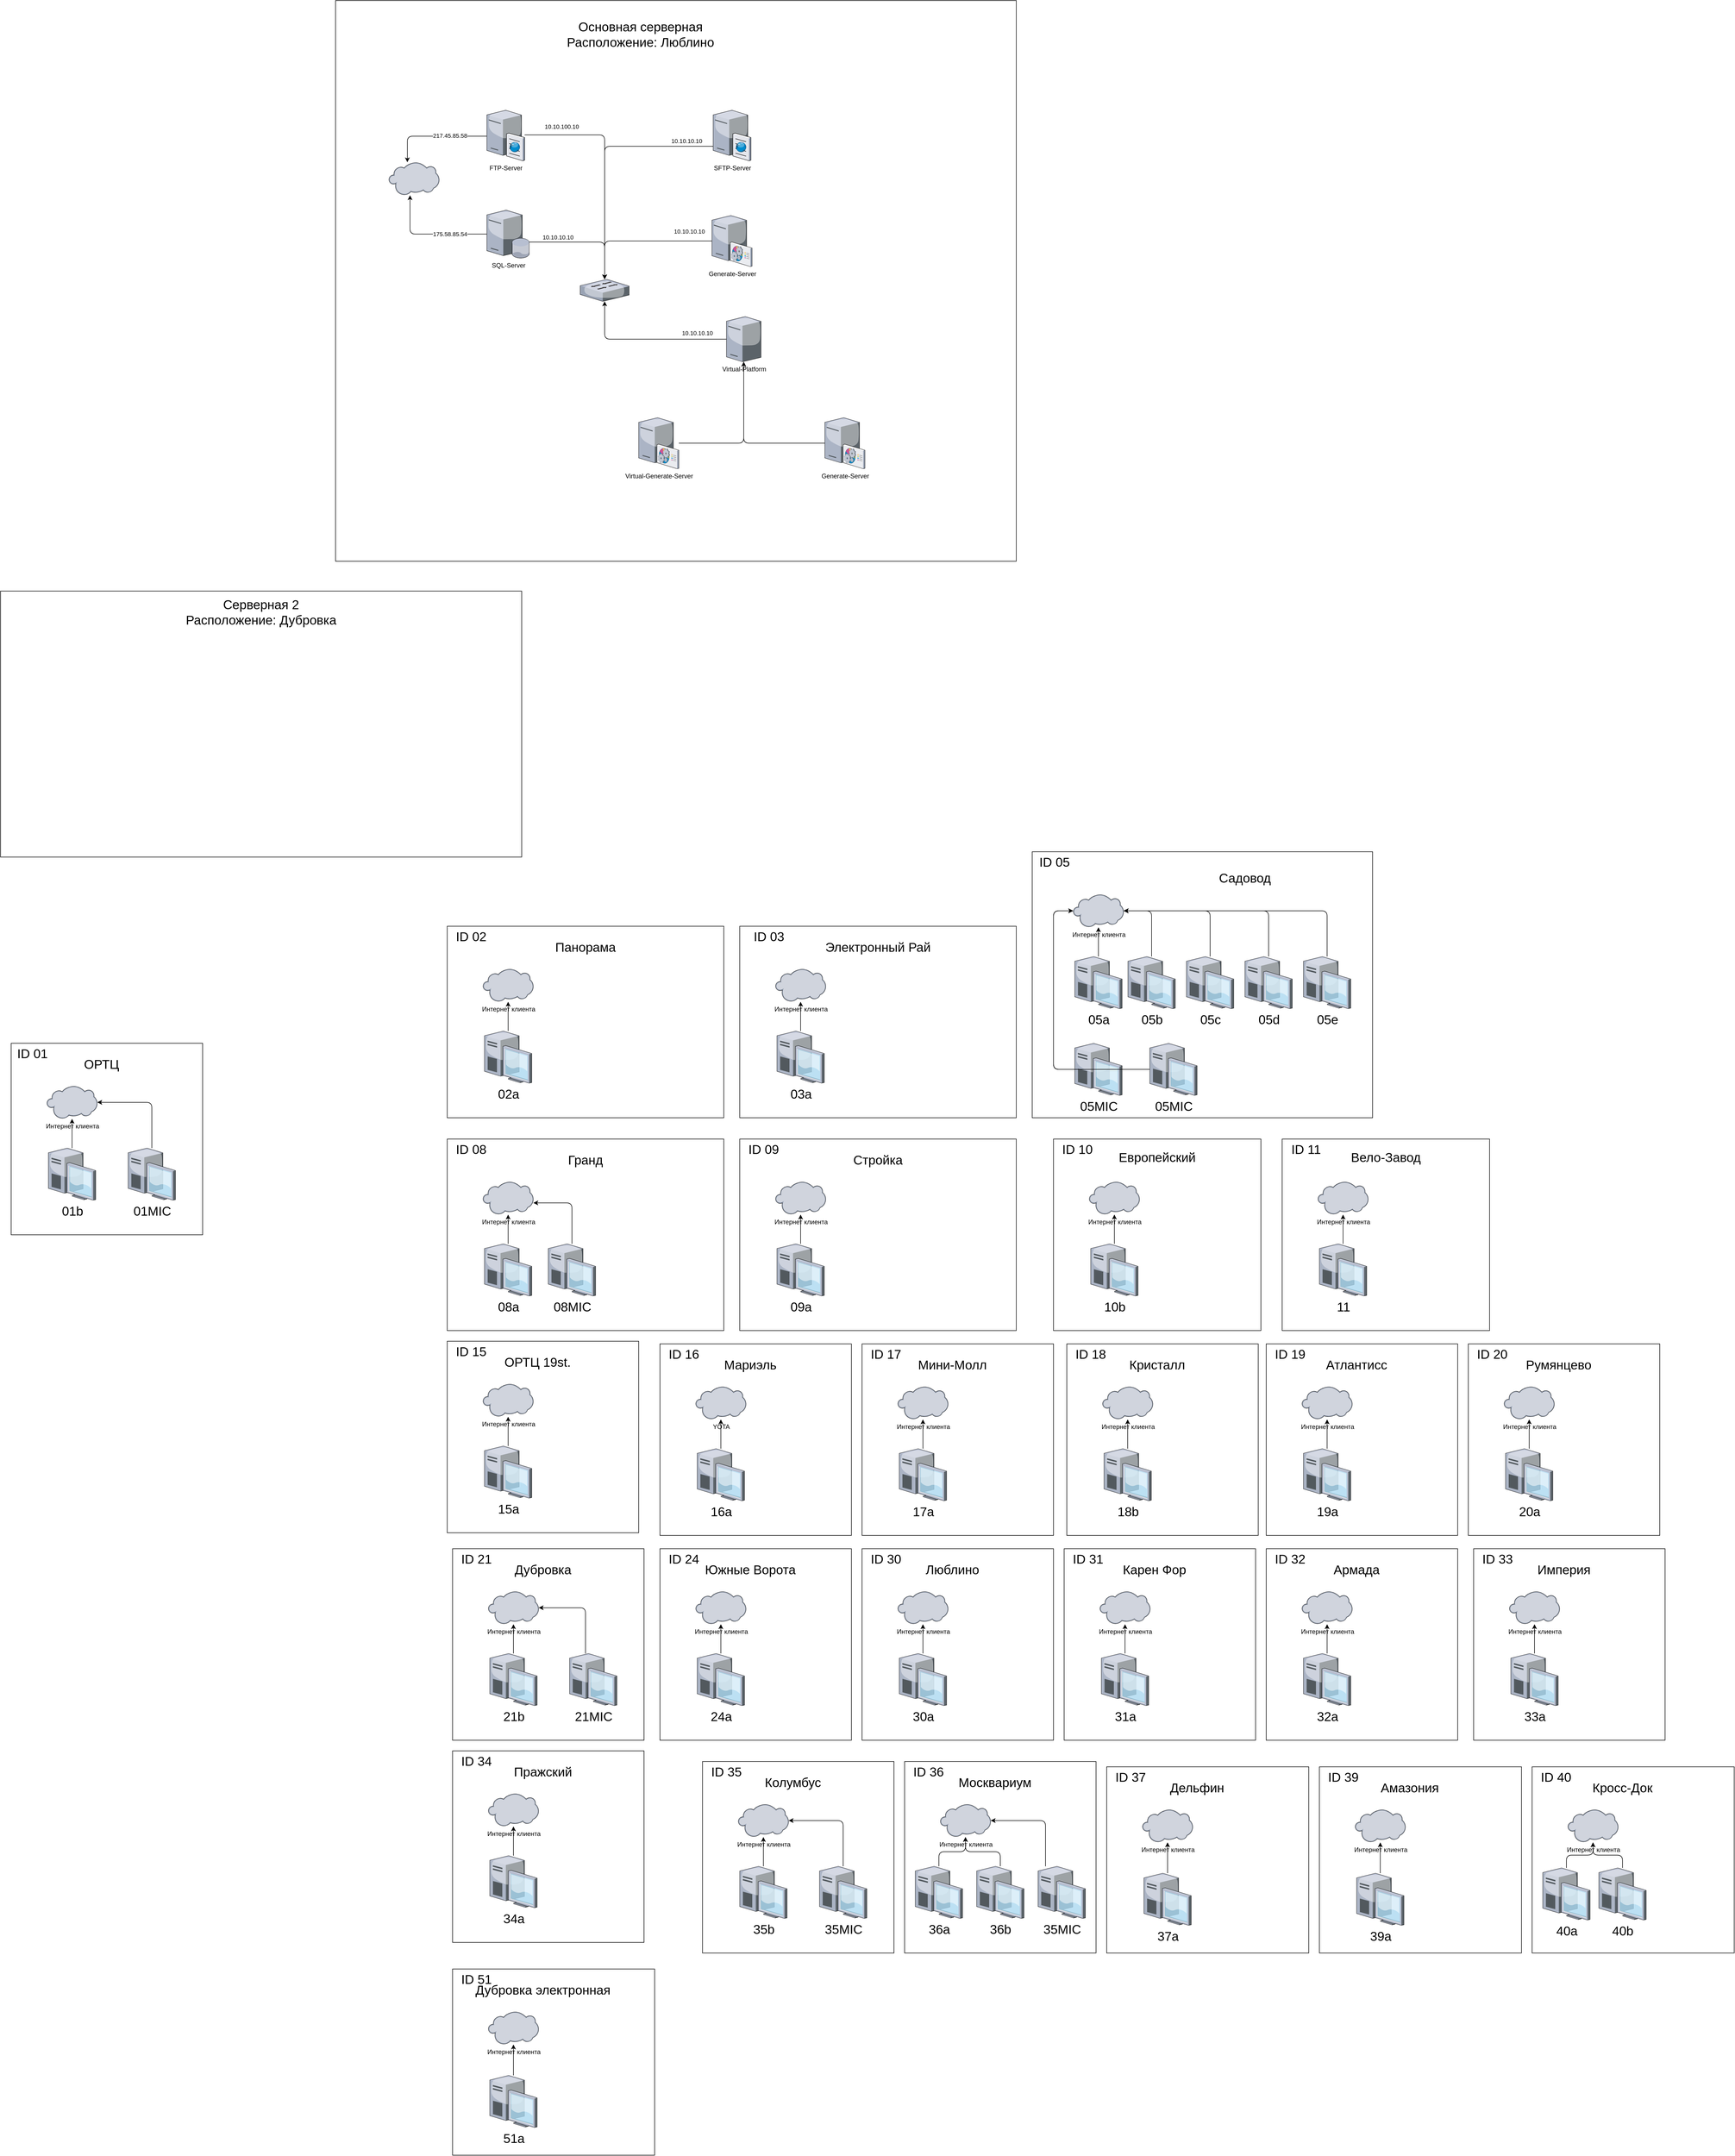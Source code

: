 <mxfile version="14.7.1" type="github">
  <diagram name="Page-1" id="822b0af5-4adb-64df-f703-e8dfc1f81529">
    <mxGraphModel dx="1823" dy="1178" grid="1" gridSize="10" guides="1" tooltips="1" connect="1" arrows="1" fold="1" page="1" pageScale="1" pageWidth="1100" pageHeight="850" math="0" shadow="0">
      <root>
        <mxCell id="0" />
        <mxCell id="1" parent="0" />
        <mxCell id="QQD1jeynAQxtIbIDcrcr-35" value="" style="group;" parent="1" vertex="1" connectable="0">
          <mxGeometry x="40" y="-760" width="1280" height="1054" as="geometry" />
        </mxCell>
        <mxCell id="QQD1jeynAQxtIbIDcrcr-1" value="" style="whiteSpace=wrap;html=1;" parent="QQD1jeynAQxtIbIDcrcr-35" vertex="1">
          <mxGeometry width="1280" height="1054" as="geometry" />
        </mxCell>
        <mxCell id="QQD1jeynAQxtIbIDcrcr-2" value="&lt;font style=&quot;font-size: 24px&quot;&gt;Основная серверная&lt;br&gt;Расположение: Люблино&lt;/font&gt;" style="text;html=1;strokeColor=none;fillColor=none;align=center;verticalAlign=middle;whiteSpace=wrap;" parent="QQD1jeynAQxtIbIDcrcr-35" vertex="1">
          <mxGeometry x="345.5" y="44" width="454.5" height="40" as="geometry" />
        </mxCell>
        <mxCell id="QQD1jeynAQxtIbIDcrcr-3" value="FTP-Server" style="verticalLabelPosition=bottom;aspect=fixed;html=1;verticalAlign=top;strokeColor=none;align=center;outlineConnect=0;shape=mxgraph.citrix.ftp_server;" parent="QQD1jeynAQxtIbIDcrcr-35" vertex="1">
          <mxGeometry x="284.5" y="204" width="71" height="97" as="geometry" />
        </mxCell>
        <mxCell id="QQD1jeynAQxtIbIDcrcr-4" value="Virtual-Platform" style="verticalLabelPosition=bottom;aspect=fixed;html=1;verticalAlign=top;strokeColor=none;align=center;outlineConnect=0;shape=mxgraph.citrix.license_server;" parent="QQD1jeynAQxtIbIDcrcr-35" vertex="1">
          <mxGeometry x="735" y="594" width="65" height="85" as="geometry" />
        </mxCell>
        <mxCell id="QQD1jeynAQxtIbIDcrcr-5" value="" style="verticalLabelPosition=bottom;aspect=fixed;html=1;verticalAlign=top;strokeColor=none;align=center;outlineConnect=0;shape=mxgraph.citrix.switch;" parent="QQD1jeynAQxtIbIDcrcr-35" vertex="1">
          <mxGeometry x="460" y="524" width="92" height="41.5" as="geometry" />
        </mxCell>
        <mxCell id="QQD1jeynAQxtIbIDcrcr-12" style="edgeStyle=orthogonalEdgeStyle;orthogonalLoop=1;jettySize=auto;html=1;" parent="QQD1jeynAQxtIbIDcrcr-35" source="QQD1jeynAQxtIbIDcrcr-3" target="QQD1jeynAQxtIbIDcrcr-5" edge="1">
          <mxGeometry relative="1" as="geometry">
            <mxPoint x="729" y="374.029" as="sourcePoint" />
            <mxPoint x="566" y="464" as="targetPoint" />
            <Array as="points">
              <mxPoint x="506" y="252" />
            </Array>
          </mxGeometry>
        </mxCell>
        <mxCell id="QQD1jeynAQxtIbIDcrcr-13" value="10.10.100.10" style="edgeLabel;html=1;align=center;verticalAlign=middle;resizable=0;points=[];" parent="QQD1jeynAQxtIbIDcrcr-12" vertex="1" connectable="0">
          <mxGeometry x="-0.772" y="1" relative="1" as="geometry">
            <mxPoint x="21" y="-15" as="offset" />
          </mxGeometry>
        </mxCell>
        <mxCell id="QQD1jeynAQxtIbIDcrcr-29" style="edgeStyle=orthogonalEdgeStyle;orthogonalLoop=1;jettySize=auto;html=1;" parent="QQD1jeynAQxtIbIDcrcr-35" source="QQD1jeynAQxtIbIDcrcr-4" target="QQD1jeynAQxtIbIDcrcr-5" edge="1">
          <mxGeometry relative="1" as="geometry" />
        </mxCell>
        <mxCell id="QQD1jeynAQxtIbIDcrcr-30" value="10.10.10.10" style="edgeLabel;html=1;align=center;verticalAlign=middle;resizable=0;points=[];" parent="QQD1jeynAQxtIbIDcrcr-29" vertex="1" connectable="0">
          <mxGeometry x="-0.349" y="3" relative="1" as="geometry">
            <mxPoint x="42" y="-15" as="offset" />
          </mxGeometry>
        </mxCell>
        <mxCell id="QQD1jeynAQxtIbIDcrcr-33" style="edgeStyle=orthogonalEdgeStyle;orthogonalLoop=1;jettySize=auto;html=1;" parent="QQD1jeynAQxtIbIDcrcr-35" source="QQD1jeynAQxtIbIDcrcr-6" target="QQD1jeynAQxtIbIDcrcr-5" edge="1">
          <mxGeometry relative="1" as="geometry" />
        </mxCell>
        <mxCell id="QQD1jeynAQxtIbIDcrcr-34" value="10.10.10.10" style="edgeLabel;html=1;align=center;verticalAlign=middle;resizable=0;points=[];" parent="QQD1jeynAQxtIbIDcrcr-33" vertex="1" connectable="0">
          <mxGeometry x="-0.511" y="-1" relative="1" as="geometry">
            <mxPoint x="24" y="-17" as="offset" />
          </mxGeometry>
        </mxCell>
        <mxCell id="QQD1jeynAQxtIbIDcrcr-6" value="Generate-Server" style="verticalLabelPosition=bottom;aspect=fixed;html=1;verticalAlign=top;strokeColor=none;align=center;outlineConnect=0;shape=mxgraph.citrix.command_center;" parent="QQD1jeynAQxtIbIDcrcr-35" vertex="1">
          <mxGeometry x="707.75" y="404" width="75.5" height="96" as="geometry" />
        </mxCell>
        <mxCell id="QQD1jeynAQxtIbIDcrcr-32" style="edgeStyle=orthogonalEdgeStyle;orthogonalLoop=1;jettySize=auto;html=1;" parent="QQD1jeynAQxtIbIDcrcr-35" source="QQD1jeynAQxtIbIDcrcr-7" target="QQD1jeynAQxtIbIDcrcr-4" edge="1">
          <mxGeometry relative="1" as="geometry" />
        </mxCell>
        <mxCell id="QQD1jeynAQxtIbIDcrcr-7" value="Generate-Server" style="verticalLabelPosition=bottom;aspect=fixed;html=1;verticalAlign=top;strokeColor=none;align=center;outlineConnect=0;shape=mxgraph.citrix.command_center;" parent="QQD1jeynAQxtIbIDcrcr-35" vertex="1">
          <mxGeometry x="920" y="784" width="75.5" height="96" as="geometry" />
        </mxCell>
        <mxCell id="QQD1jeynAQxtIbIDcrcr-31" style="edgeStyle=orthogonalEdgeStyle;orthogonalLoop=1;jettySize=auto;html=1;" parent="QQD1jeynAQxtIbIDcrcr-35" source="QQD1jeynAQxtIbIDcrcr-8" target="QQD1jeynAQxtIbIDcrcr-4" edge="1">
          <mxGeometry relative="1" as="geometry" />
        </mxCell>
        <mxCell id="QQD1jeynAQxtIbIDcrcr-8" value="Virtual-Generate-Server" style="verticalLabelPosition=bottom;aspect=fixed;html=1;verticalAlign=top;strokeColor=none;align=center;outlineConnect=0;shape=mxgraph.citrix.command_center;" parent="QQD1jeynAQxtIbIDcrcr-35" vertex="1">
          <mxGeometry x="570" y="784" width="75.5" height="96" as="geometry" />
        </mxCell>
        <mxCell id="QQD1jeynAQxtIbIDcrcr-27" style="edgeStyle=orthogonalEdgeStyle;orthogonalLoop=1;jettySize=auto;html=1;" parent="QQD1jeynAQxtIbIDcrcr-35" source="QQD1jeynAQxtIbIDcrcr-9" target="QQD1jeynAQxtIbIDcrcr-5" edge="1">
          <mxGeometry relative="1" as="geometry">
            <Array as="points">
              <mxPoint x="506" y="274" />
            </Array>
          </mxGeometry>
        </mxCell>
        <mxCell id="QQD1jeynAQxtIbIDcrcr-28" value="10.10.10.10" style="edgeLabel;html=1;align=center;verticalAlign=middle;resizable=0;points=[];" parent="QQD1jeynAQxtIbIDcrcr-27" vertex="1" connectable="0">
          <mxGeometry x="-0.77" y="-2" relative="1" as="geometry">
            <mxPoint x="2" y="-8" as="offset" />
          </mxGeometry>
        </mxCell>
        <mxCell id="QQD1jeynAQxtIbIDcrcr-9" value="SFTP-Server" style="verticalLabelPosition=bottom;aspect=fixed;html=1;verticalAlign=top;strokeColor=none;align=center;outlineConnect=0;shape=mxgraph.citrix.ftp_server;" parent="QQD1jeynAQxtIbIDcrcr-35" vertex="1">
          <mxGeometry x="710" y="204" width="71" height="97" as="geometry" />
        </mxCell>
        <mxCell id="QQD1jeynAQxtIbIDcrcr-19" style="edgeStyle=orthogonalEdgeStyle;orthogonalLoop=1;jettySize=auto;html=1;" parent="QQD1jeynAQxtIbIDcrcr-35" source="QQD1jeynAQxtIbIDcrcr-10" target="QQD1jeynAQxtIbIDcrcr-5" edge="1">
          <mxGeometry relative="1" as="geometry">
            <Array as="points">
              <mxPoint x="506" y="454" />
            </Array>
          </mxGeometry>
        </mxCell>
        <mxCell id="QQD1jeynAQxtIbIDcrcr-20" value="10.10.10.10" style="edgeLabel;html=1;align=center;verticalAlign=middle;resizable=0;points=[];" parent="QQD1jeynAQxtIbIDcrcr-19" vertex="1" connectable="0">
          <mxGeometry x="-0.503" y="-1" relative="1" as="geometry">
            <mxPoint x="1" y="-10" as="offset" />
          </mxGeometry>
        </mxCell>
        <mxCell id="QQD1jeynAQxtIbIDcrcr-10" value="SQL-Server" style="verticalLabelPosition=bottom;aspect=fixed;html=1;verticalAlign=top;strokeColor=none;align=center;outlineConnect=0;shape=mxgraph.citrix.database_server;" parent="QQD1jeynAQxtIbIDcrcr-35" vertex="1">
          <mxGeometry x="284.5" y="394" width="80" height="90" as="geometry" />
        </mxCell>
        <mxCell id="QQD1jeynAQxtIbIDcrcr-15" value="" style="verticalLabelPosition=bottom;aspect=fixed;html=1;verticalAlign=top;strokeColor=none;align=center;outlineConnect=0;shape=mxgraph.citrix.cloud;" parent="QQD1jeynAQxtIbIDcrcr-35" vertex="1">
          <mxGeometry x="100" y="304" width="95" height="62" as="geometry" />
        </mxCell>
        <mxCell id="QQD1jeynAQxtIbIDcrcr-17" style="edgeStyle=orthogonalEdgeStyle;orthogonalLoop=1;jettySize=auto;html=1;" parent="QQD1jeynAQxtIbIDcrcr-35" source="QQD1jeynAQxtIbIDcrcr-3" target="QQD1jeynAQxtIbIDcrcr-15" edge="1">
          <mxGeometry relative="1" as="geometry">
            <mxPoint x="239.5" y="254" as="sourcePoint" />
            <mxPoint x="100" y="304.5" as="targetPoint" />
            <Array as="points">
              <mxPoint x="135" y="255" />
            </Array>
          </mxGeometry>
        </mxCell>
        <mxCell id="QQD1jeynAQxtIbIDcrcr-22" value="217.45.85.58" style="edgeLabel;html=1;align=center;verticalAlign=middle;resizable=0;points=[];" parent="QQD1jeynAQxtIbIDcrcr-17" vertex="1" connectable="0">
          <mxGeometry x="-0.74" y="2" relative="1" as="geometry">
            <mxPoint x="-44" y="-3" as="offset" />
          </mxGeometry>
        </mxCell>
        <mxCell id="QQD1jeynAQxtIbIDcrcr-16" style="edgeStyle=orthogonalEdgeStyle;orthogonalLoop=1;jettySize=auto;html=1;" parent="QQD1jeynAQxtIbIDcrcr-35" source="QQD1jeynAQxtIbIDcrcr-10" target="QQD1jeynAQxtIbIDcrcr-15" edge="1">
          <mxGeometry relative="1" as="geometry">
            <Array as="points">
              <mxPoint x="140" y="439" />
            </Array>
          </mxGeometry>
        </mxCell>
        <mxCell id="QQD1jeynAQxtIbIDcrcr-25" value="175.58.85.54" style="edgeLabel;html=1;align=center;verticalAlign=middle;resizable=0;points=[];" parent="QQD1jeynAQxtIbIDcrcr-16" vertex="1" connectable="0">
          <mxGeometry x="-0.826" y="-2" relative="1" as="geometry">
            <mxPoint x="-51" y="2" as="offset" />
          </mxGeometry>
        </mxCell>
        <mxCell id="QQD1jeynAQxtIbIDcrcr-36" value="" style="whiteSpace=wrap;html=1;" parent="1" vertex="1">
          <mxGeometry x="-590" y="350" width="980" height="500" as="geometry" />
        </mxCell>
        <mxCell id="QQD1jeynAQxtIbIDcrcr-37" value="&lt;span style=&quot;font-size: 24px&quot;&gt;Серверная 2&lt;br&gt;Расположение: Дубровка&lt;br&gt;&lt;/span&gt;" style="text;html=1;strokeColor=none;fillColor=none;align=center;verticalAlign=middle;whiteSpace=wrap;" parent="1" vertex="1">
          <mxGeometry x="-295" y="360" width="390" height="60" as="geometry" />
        </mxCell>
        <mxCell id="QQD1jeynAQxtIbIDcrcr-45" value="" style="whiteSpace=wrap;html=1;" parent="1" vertex="1">
          <mxGeometry x="250" y="980" width="520" height="360" as="geometry" />
        </mxCell>
        <mxCell id="QQD1jeynAQxtIbIDcrcr-46" value="Интернет клиента" style="verticalLabelPosition=bottom;aspect=fixed;html=1;verticalAlign=top;strokeColor=none;align=center;outlineConnect=0;shape=mxgraph.citrix.cloud;" parent="1" vertex="1">
          <mxGeometry x="317" y="1060" width="95" height="62" as="geometry" />
        </mxCell>
        <mxCell id="QQD1jeynAQxtIbIDcrcr-47" value="Панорама" style="text;html=1;strokeColor=none;fillColor=none;align=center;verticalAlign=middle;whiteSpace=wrap;fontSize=24;" parent="1" vertex="1">
          <mxGeometry x="340" y="990" width="340" height="60" as="geometry" />
        </mxCell>
        <mxCell id="QQD1jeynAQxtIbIDcrcr-48" style="edgeStyle=orthogonalEdgeStyle;orthogonalLoop=1;jettySize=auto;html=1;fontSize=24;" parent="1" source="QQD1jeynAQxtIbIDcrcr-49" target="QQD1jeynAQxtIbIDcrcr-46" edge="1">
          <mxGeometry relative="1" as="geometry" />
        </mxCell>
        <mxCell id="QQD1jeynAQxtIbIDcrcr-49" value="02a" style="verticalLabelPosition=bottom;aspect=fixed;html=1;verticalAlign=top;strokeColor=none;align=center;outlineConnect=0;shape=mxgraph.citrix.desktop;fontSize=24;" parent="1" vertex="1">
          <mxGeometry x="320" y="1177" width="89" height="98" as="geometry" />
        </mxCell>
        <mxCell id="QQD1jeynAQxtIbIDcrcr-52" value="" style="whiteSpace=wrap;html=1;" parent="1" vertex="1">
          <mxGeometry x="800" y="980" width="520" height="360" as="geometry" />
        </mxCell>
        <mxCell id="QQD1jeynAQxtIbIDcrcr-53" value="Интернет клиента" style="verticalLabelPosition=bottom;aspect=fixed;html=1;verticalAlign=top;strokeColor=none;align=center;outlineConnect=0;shape=mxgraph.citrix.cloud;" parent="1" vertex="1">
          <mxGeometry x="867" y="1060" width="95" height="62" as="geometry" />
        </mxCell>
        <mxCell id="QQD1jeynAQxtIbIDcrcr-54" value="Электронный Рай" style="text;html=1;strokeColor=none;fillColor=none;align=center;verticalAlign=middle;whiteSpace=wrap;fontSize=24;" parent="1" vertex="1">
          <mxGeometry x="890" y="990" width="340" height="60" as="geometry" />
        </mxCell>
        <mxCell id="QQD1jeynAQxtIbIDcrcr-55" style="edgeStyle=orthogonalEdgeStyle;orthogonalLoop=1;jettySize=auto;html=1;fontSize=24;" parent="1" source="QQD1jeynAQxtIbIDcrcr-56" target="QQD1jeynAQxtIbIDcrcr-53" edge="1">
          <mxGeometry relative="1" as="geometry" />
        </mxCell>
        <mxCell id="QQD1jeynAQxtIbIDcrcr-56" value="03a" style="verticalLabelPosition=bottom;aspect=fixed;html=1;verticalAlign=top;strokeColor=none;align=center;outlineConnect=0;shape=mxgraph.citrix.desktop;fontSize=24;" parent="1" vertex="1">
          <mxGeometry x="870" y="1177" width="89" height="98" as="geometry" />
        </mxCell>
        <mxCell id="QQD1jeynAQxtIbIDcrcr-83" value="ID 02" style="text;html=1;strokeColor=none;fillColor=none;align=center;verticalAlign=middle;whiteSpace=wrap;fontSize=24;" parent="1" vertex="1">
          <mxGeometry x="260" y="990" width="70" height="20" as="geometry" />
        </mxCell>
        <mxCell id="QQD1jeynAQxtIbIDcrcr-84" value="ID 03" style="text;html=1;strokeColor=none;fillColor=none;align=center;verticalAlign=middle;whiteSpace=wrap;fontSize=24;" parent="1" vertex="1">
          <mxGeometry x="820" y="990" width="70" height="20" as="geometry" />
        </mxCell>
        <mxCell id="QQD1jeynAQxtIbIDcrcr-92" value="" style="group;" parent="1" vertex="1" connectable="0">
          <mxGeometry x="-570" y="1200" width="360" height="360" as="geometry" />
        </mxCell>
        <mxCell id="QQD1jeynAQxtIbIDcrcr-38" value="" style="whiteSpace=wrap;html=1;" parent="QQD1jeynAQxtIbIDcrcr-92" vertex="1">
          <mxGeometry width="360" height="360" as="geometry" />
        </mxCell>
        <mxCell id="QQD1jeynAQxtIbIDcrcr-39" value="Интернет клиента" style="verticalLabelPosition=bottom;aspect=fixed;html=1;verticalAlign=top;strokeColor=none;align=center;outlineConnect=0;shape=mxgraph.citrix.cloud;" parent="QQD1jeynAQxtIbIDcrcr-92" vertex="1">
          <mxGeometry x="67" y="80" width="95" height="62" as="geometry" />
        </mxCell>
        <mxCell id="QQD1jeynAQxtIbIDcrcr-40" value="ОРТЦ" style="text;html=1;strokeColor=none;fillColor=none;align=center;verticalAlign=middle;whiteSpace=wrap;fontSize=24;" parent="QQD1jeynAQxtIbIDcrcr-92" vertex="1">
          <mxGeometry y="10" width="340" height="60" as="geometry" />
        </mxCell>
        <mxCell id="QQD1jeynAQxtIbIDcrcr-43" style="edgeStyle=orthogonalEdgeStyle;orthogonalLoop=1;jettySize=auto;html=1;fontSize=24;" parent="QQD1jeynAQxtIbIDcrcr-92" source="QQD1jeynAQxtIbIDcrcr-41" target="QQD1jeynAQxtIbIDcrcr-39" edge="1">
          <mxGeometry relative="1" as="geometry" />
        </mxCell>
        <mxCell id="QQD1jeynAQxtIbIDcrcr-41" value="01b" style="verticalLabelPosition=bottom;aspect=fixed;html=1;verticalAlign=top;strokeColor=none;align=center;outlineConnect=0;shape=mxgraph.citrix.desktop;fontSize=24;" parent="QQD1jeynAQxtIbIDcrcr-92" vertex="1">
          <mxGeometry x="70" y="197" width="89" height="98" as="geometry" />
        </mxCell>
        <mxCell id="QQD1jeynAQxtIbIDcrcr-44" style="edgeStyle=orthogonalEdgeStyle;orthogonalLoop=1;jettySize=auto;html=1;fontSize=24;" parent="QQD1jeynAQxtIbIDcrcr-92" source="QQD1jeynAQxtIbIDcrcr-42" target="QQD1jeynAQxtIbIDcrcr-39" edge="1">
          <mxGeometry relative="1" as="geometry">
            <Array as="points">
              <mxPoint x="265" y="111" />
            </Array>
          </mxGeometry>
        </mxCell>
        <mxCell id="QQD1jeynAQxtIbIDcrcr-42" value="01MIC" style="verticalLabelPosition=bottom;aspect=fixed;html=1;verticalAlign=top;strokeColor=none;align=center;outlineConnect=0;shape=mxgraph.citrix.desktop;fontSize=24;" parent="QQD1jeynAQxtIbIDcrcr-92" vertex="1">
          <mxGeometry x="220" y="197" width="89" height="98" as="geometry" />
        </mxCell>
        <mxCell id="QQD1jeynAQxtIbIDcrcr-78" value="ID 01" style="text;html=1;strokeColor=none;fillColor=none;align=center;verticalAlign=middle;whiteSpace=wrap;fontSize=24;" parent="QQD1jeynAQxtIbIDcrcr-92" vertex="1">
          <mxGeometry x="10" y="10" width="60" height="20" as="geometry" />
        </mxCell>
        <mxCell id="QQD1jeynAQxtIbIDcrcr-95" value="" style="whiteSpace=wrap;html=1;" parent="1" vertex="1">
          <mxGeometry x="800" y="1380" width="520" height="360" as="geometry" />
        </mxCell>
        <mxCell id="QQD1jeynAQxtIbIDcrcr-96" value="Интернет клиента" style="verticalLabelPosition=bottom;aspect=fixed;html=1;verticalAlign=top;strokeColor=none;align=center;outlineConnect=0;shape=mxgraph.citrix.cloud;" parent="1" vertex="1">
          <mxGeometry x="867" y="1460" width="95" height="62" as="geometry" />
        </mxCell>
        <mxCell id="QQD1jeynAQxtIbIDcrcr-97" value="Стройка" style="text;html=1;strokeColor=none;fillColor=none;align=center;verticalAlign=middle;whiteSpace=wrap;fontSize=24;" parent="1" vertex="1">
          <mxGeometry x="890" y="1390" width="340" height="60" as="geometry" />
        </mxCell>
        <mxCell id="QQD1jeynAQxtIbIDcrcr-98" style="edgeStyle=orthogonalEdgeStyle;orthogonalLoop=1;jettySize=auto;html=1;fontSize=24;" parent="1" source="QQD1jeynAQxtIbIDcrcr-99" target="QQD1jeynAQxtIbIDcrcr-96" edge="1">
          <mxGeometry relative="1" as="geometry" />
        </mxCell>
        <mxCell id="QQD1jeynAQxtIbIDcrcr-99" value="09a" style="verticalLabelPosition=bottom;aspect=fixed;html=1;verticalAlign=top;strokeColor=none;align=center;outlineConnect=0;shape=mxgraph.citrix.desktop;fontSize=24;" parent="1" vertex="1">
          <mxGeometry x="870" y="1577" width="89" height="98" as="geometry" />
        </mxCell>
        <mxCell id="QQD1jeynAQxtIbIDcrcr-100" value="ID 09" style="text;html=1;strokeColor=none;fillColor=none;align=center;verticalAlign=middle;whiteSpace=wrap;fontSize=24;" parent="1" vertex="1">
          <mxGeometry x="810" y="1390" width="70" height="20" as="geometry" />
        </mxCell>
        <mxCell id="QQD1jeynAQxtIbIDcrcr-103" value="" style="whiteSpace=wrap;html=1;" parent="1" vertex="1">
          <mxGeometry x="1390" y="1380" width="390" height="360" as="geometry" />
        </mxCell>
        <mxCell id="QQD1jeynAQxtIbIDcrcr-104" value="Интернет клиента" style="verticalLabelPosition=bottom;aspect=fixed;html=1;verticalAlign=top;strokeColor=none;align=center;outlineConnect=0;shape=mxgraph.citrix.cloud;" parent="1" vertex="1">
          <mxGeometry x="1457" y="1460" width="95" height="62" as="geometry" />
        </mxCell>
        <mxCell id="QQD1jeynAQxtIbIDcrcr-105" value="Европейский" style="text;html=1;strokeColor=none;fillColor=none;align=center;verticalAlign=middle;whiteSpace=wrap;fontSize=24;" parent="1" vertex="1">
          <mxGeometry x="1415" y="1385" width="340" height="60" as="geometry" />
        </mxCell>
        <mxCell id="QQD1jeynAQxtIbIDcrcr-106" style="edgeStyle=orthogonalEdgeStyle;orthogonalLoop=1;jettySize=auto;html=1;fontSize=24;" parent="1" source="QQD1jeynAQxtIbIDcrcr-107" target="QQD1jeynAQxtIbIDcrcr-104" edge="1">
          <mxGeometry relative="1" as="geometry" />
        </mxCell>
        <mxCell id="QQD1jeynAQxtIbIDcrcr-107" value="10b" style="verticalLabelPosition=bottom;aspect=fixed;html=1;verticalAlign=top;strokeColor=none;align=center;outlineConnect=0;shape=mxgraph.citrix.desktop;fontSize=24;" parent="1" vertex="1">
          <mxGeometry x="1460" y="1577" width="89" height="98" as="geometry" />
        </mxCell>
        <mxCell id="QQD1jeynAQxtIbIDcrcr-108" value="ID 10" style="text;html=1;strokeColor=none;fillColor=none;align=center;verticalAlign=middle;whiteSpace=wrap;fontSize=24;" parent="1" vertex="1">
          <mxGeometry x="1400" y="1390" width="70" height="20" as="geometry" />
        </mxCell>
        <mxCell id="QQD1jeynAQxtIbIDcrcr-109" value="" style="whiteSpace=wrap;html=1;" parent="1" vertex="1">
          <mxGeometry x="1820" y="1380" width="390" height="360" as="geometry" />
        </mxCell>
        <mxCell id="QQD1jeynAQxtIbIDcrcr-110" value="Интернет клиента" style="verticalLabelPosition=bottom;aspect=fixed;html=1;verticalAlign=top;strokeColor=none;align=center;outlineConnect=0;shape=mxgraph.citrix.cloud;" parent="1" vertex="1">
          <mxGeometry x="1887" y="1460" width="95" height="62" as="geometry" />
        </mxCell>
        <mxCell id="QQD1jeynAQxtIbIDcrcr-111" value="Вело-Завод" style="text;html=1;strokeColor=none;fillColor=none;align=center;verticalAlign=middle;whiteSpace=wrap;fontSize=24;" parent="1" vertex="1">
          <mxGeometry x="1845" y="1385" width="340" height="60" as="geometry" />
        </mxCell>
        <mxCell id="QQD1jeynAQxtIbIDcrcr-112" style="edgeStyle=orthogonalEdgeStyle;orthogonalLoop=1;jettySize=auto;html=1;fontSize=24;" parent="1" source="QQD1jeynAQxtIbIDcrcr-113" target="QQD1jeynAQxtIbIDcrcr-110" edge="1">
          <mxGeometry relative="1" as="geometry" />
        </mxCell>
        <mxCell id="QQD1jeynAQxtIbIDcrcr-113" value="11" style="verticalLabelPosition=bottom;aspect=fixed;html=1;verticalAlign=top;strokeColor=none;align=center;outlineConnect=0;shape=mxgraph.citrix.desktop;fontSize=24;" parent="1" vertex="1">
          <mxGeometry x="1890" y="1577" width="89" height="98" as="geometry" />
        </mxCell>
        <mxCell id="QQD1jeynAQxtIbIDcrcr-114" value="ID 11" style="text;html=1;strokeColor=none;fillColor=none;align=center;verticalAlign=middle;whiteSpace=wrap;fontSize=24;" parent="1" vertex="1">
          <mxGeometry x="1830" y="1390" width="70" height="20" as="geometry" />
        </mxCell>
        <mxCell id="QQD1jeynAQxtIbIDcrcr-115" value="" style="group;" parent="1" vertex="1" connectable="0">
          <mxGeometry x="1350" y="840" width="640" height="500" as="geometry" />
        </mxCell>
        <mxCell id="QQD1jeynAQxtIbIDcrcr-57" value="" style="whiteSpace=wrap;html=1;" parent="QQD1jeynAQxtIbIDcrcr-115" vertex="1">
          <mxGeometry width="640" height="500" as="geometry" />
        </mxCell>
        <mxCell id="QQD1jeynAQxtIbIDcrcr-58" value="Интернет клиента" style="verticalLabelPosition=bottom;aspect=fixed;html=1;verticalAlign=top;strokeColor=none;align=center;outlineConnect=0;shape=mxgraph.citrix.cloud;" parent="QQD1jeynAQxtIbIDcrcr-115" vertex="1">
          <mxGeometry x="77" y="80" width="95" height="62" as="geometry" />
        </mxCell>
        <mxCell id="QQD1jeynAQxtIbIDcrcr-59" value="Садовод" style="text;html=1;strokeColor=none;fillColor=none;align=center;verticalAlign=middle;whiteSpace=wrap;fontSize=24;" parent="QQD1jeynAQxtIbIDcrcr-115" vertex="1">
          <mxGeometry x="230" y="20" width="340" height="60" as="geometry" />
        </mxCell>
        <mxCell id="QQD1jeynAQxtIbIDcrcr-60" style="edgeStyle=orthogonalEdgeStyle;orthogonalLoop=1;jettySize=auto;html=1;fontSize=24;" parent="QQD1jeynAQxtIbIDcrcr-115" source="QQD1jeynAQxtIbIDcrcr-61" target="QQD1jeynAQxtIbIDcrcr-58" edge="1">
          <mxGeometry relative="1" as="geometry" />
        </mxCell>
        <mxCell id="QQD1jeynAQxtIbIDcrcr-61" value="05a" style="verticalLabelPosition=bottom;aspect=fixed;html=1;verticalAlign=top;strokeColor=none;align=center;outlineConnect=0;shape=mxgraph.citrix.desktop;fontSize=24;" parent="QQD1jeynAQxtIbIDcrcr-115" vertex="1">
          <mxGeometry x="80" y="197" width="89" height="98" as="geometry" />
        </mxCell>
        <mxCell id="QQD1jeynAQxtIbIDcrcr-62" style="edgeStyle=orthogonalEdgeStyle;orthogonalLoop=1;jettySize=auto;html=1;fontSize=24;" parent="QQD1jeynAQxtIbIDcrcr-115" source="QQD1jeynAQxtIbIDcrcr-63" target="QQD1jeynAQxtIbIDcrcr-58" edge="1">
          <mxGeometry relative="1" as="geometry">
            <Array as="points">
              <mxPoint x="225" y="111" />
            </Array>
          </mxGeometry>
        </mxCell>
        <mxCell id="QQD1jeynAQxtIbIDcrcr-63" value="05b" style="verticalLabelPosition=bottom;aspect=fixed;html=1;verticalAlign=top;strokeColor=none;align=center;outlineConnect=0;shape=mxgraph.citrix.desktop;fontSize=24;" parent="QQD1jeynAQxtIbIDcrcr-115" vertex="1">
          <mxGeometry x="180" y="197" width="89" height="98" as="geometry" />
        </mxCell>
        <mxCell id="QQD1jeynAQxtIbIDcrcr-86" style="edgeStyle=orthogonalEdgeStyle;orthogonalLoop=1;jettySize=auto;html=1;fontSize=24;" parent="QQD1jeynAQxtIbIDcrcr-115" source="QQD1jeynAQxtIbIDcrcr-65" target="QQD1jeynAQxtIbIDcrcr-58" edge="1">
          <mxGeometry relative="1" as="geometry">
            <Array as="points">
              <mxPoint x="334" y="111" />
            </Array>
          </mxGeometry>
        </mxCell>
        <mxCell id="QQD1jeynAQxtIbIDcrcr-65" value="05c" style="verticalLabelPosition=bottom;aspect=fixed;html=1;verticalAlign=top;strokeColor=none;align=center;outlineConnect=0;shape=mxgraph.citrix.desktop;fontSize=24;" parent="QQD1jeynAQxtIbIDcrcr-115" vertex="1">
          <mxGeometry x="290" y="197" width="89" height="98" as="geometry" />
        </mxCell>
        <mxCell id="QQD1jeynAQxtIbIDcrcr-93" style="edgeStyle=orthogonalEdgeStyle;orthogonalLoop=1;jettySize=auto;html=1;fontSize=24;" parent="QQD1jeynAQxtIbIDcrcr-115" source="QQD1jeynAQxtIbIDcrcr-68" target="QQD1jeynAQxtIbIDcrcr-58" edge="1">
          <mxGeometry relative="1" as="geometry">
            <Array as="points">
              <mxPoint x="445" y="111" />
            </Array>
          </mxGeometry>
        </mxCell>
        <mxCell id="QQD1jeynAQxtIbIDcrcr-68" value="05d" style="verticalLabelPosition=bottom;aspect=fixed;html=1;verticalAlign=top;strokeColor=none;align=center;outlineConnect=0;shape=mxgraph.citrix.desktop;fontSize=24;" parent="QQD1jeynAQxtIbIDcrcr-115" vertex="1">
          <mxGeometry x="400" y="197" width="89" height="98" as="geometry" />
        </mxCell>
        <mxCell id="QQD1jeynAQxtIbIDcrcr-94" style="edgeStyle=orthogonalEdgeStyle;orthogonalLoop=1;jettySize=auto;html=1;fontSize=24;" parent="QQD1jeynAQxtIbIDcrcr-115" source="QQD1jeynAQxtIbIDcrcr-69" target="QQD1jeynAQxtIbIDcrcr-58" edge="1">
          <mxGeometry relative="1" as="geometry">
            <Array as="points">
              <mxPoint x="555" y="111" />
            </Array>
          </mxGeometry>
        </mxCell>
        <mxCell id="QQD1jeynAQxtIbIDcrcr-69" value="05e" style="verticalLabelPosition=bottom;aspect=fixed;html=1;verticalAlign=top;strokeColor=none;align=center;outlineConnect=0;shape=mxgraph.citrix.desktop;fontSize=24;" parent="QQD1jeynAQxtIbIDcrcr-115" vertex="1">
          <mxGeometry x="510" y="197" width="89" height="98" as="geometry" />
        </mxCell>
        <mxCell id="QQD1jeynAQxtIbIDcrcr-87" style="edgeStyle=orthogonalEdgeStyle;orthogonalLoop=1;jettySize=auto;html=1;fontSize=24;" parent="QQD1jeynAQxtIbIDcrcr-115" source="QQD1jeynAQxtIbIDcrcr-70" target="QQD1jeynAQxtIbIDcrcr-58" edge="1">
          <mxGeometry relative="1" as="geometry">
            <Array as="points">
              <mxPoint x="40" y="409" />
              <mxPoint x="40" y="111" />
            </Array>
          </mxGeometry>
        </mxCell>
        <mxCell id="QQD1jeynAQxtIbIDcrcr-70" value="05MIC" style="verticalLabelPosition=bottom;aspect=fixed;html=1;verticalAlign=top;strokeColor=none;align=center;outlineConnect=0;shape=mxgraph.citrix.desktop;fontSize=24;" parent="QQD1jeynAQxtIbIDcrcr-115" vertex="1">
          <mxGeometry x="80" y="360" width="89" height="98" as="geometry" />
        </mxCell>
        <mxCell id="QQD1jeynAQxtIbIDcrcr-88" style="edgeStyle=orthogonalEdgeStyle;orthogonalLoop=1;jettySize=auto;html=1;fontSize=24;" parent="QQD1jeynAQxtIbIDcrcr-115" source="QQD1jeynAQxtIbIDcrcr-71" target="QQD1jeynAQxtIbIDcrcr-58" edge="1">
          <mxGeometry relative="1" as="geometry">
            <Array as="points">
              <mxPoint x="40" y="409" />
              <mxPoint x="40" y="111" />
            </Array>
          </mxGeometry>
        </mxCell>
        <mxCell id="QQD1jeynAQxtIbIDcrcr-71" value="05MIC" style="verticalLabelPosition=bottom;aspect=fixed;html=1;verticalAlign=top;strokeColor=none;align=center;outlineConnect=0;shape=mxgraph.citrix.desktop;fontSize=24;" parent="QQD1jeynAQxtIbIDcrcr-115" vertex="1">
          <mxGeometry x="221" y="360" width="89" height="98" as="geometry" />
        </mxCell>
        <mxCell id="QQD1jeynAQxtIbIDcrcr-85" value="ID 05" style="text;html=1;strokeColor=none;fillColor=none;align=center;verticalAlign=middle;whiteSpace=wrap;fontSize=24;" parent="QQD1jeynAQxtIbIDcrcr-115" vertex="1">
          <mxGeometry x="7" y="10" width="70" height="20" as="geometry" />
        </mxCell>
        <mxCell id="QQD1jeynAQxtIbIDcrcr-117" value="" style="group;" parent="1" vertex="1" connectable="0">
          <mxGeometry x="250" y="1760" width="360" height="360" as="geometry" />
        </mxCell>
        <mxCell id="QQD1jeynAQxtIbIDcrcr-118" value="" style="whiteSpace=wrap;html=1;" parent="QQD1jeynAQxtIbIDcrcr-117" vertex="1">
          <mxGeometry width="360" height="360" as="geometry" />
        </mxCell>
        <mxCell id="QQD1jeynAQxtIbIDcrcr-119" value="Интернет клиента" style="verticalLabelPosition=bottom;aspect=fixed;html=1;verticalAlign=top;strokeColor=none;align=center;outlineConnect=0;shape=mxgraph.citrix.cloud;" parent="QQD1jeynAQxtIbIDcrcr-117" vertex="1">
          <mxGeometry x="67" y="80" width="95" height="62" as="geometry" />
        </mxCell>
        <mxCell id="QQD1jeynAQxtIbIDcrcr-120" value="ОРТЦ 19st." style="text;html=1;strokeColor=none;fillColor=none;align=center;verticalAlign=middle;whiteSpace=wrap;fontSize=24;" parent="QQD1jeynAQxtIbIDcrcr-117" vertex="1">
          <mxGeometry y="10" width="340" height="60" as="geometry" />
        </mxCell>
        <mxCell id="QQD1jeynAQxtIbIDcrcr-121" style="edgeStyle=orthogonalEdgeStyle;orthogonalLoop=1;jettySize=auto;html=1;fontSize=24;" parent="QQD1jeynAQxtIbIDcrcr-117" source="QQD1jeynAQxtIbIDcrcr-122" target="QQD1jeynAQxtIbIDcrcr-119" edge="1">
          <mxGeometry relative="1" as="geometry" />
        </mxCell>
        <mxCell id="QQD1jeynAQxtIbIDcrcr-122" value="15a" style="verticalLabelPosition=bottom;aspect=fixed;html=1;verticalAlign=top;strokeColor=none;align=center;outlineConnect=0;shape=mxgraph.citrix.desktop;fontSize=24;" parent="QQD1jeynAQxtIbIDcrcr-117" vertex="1">
          <mxGeometry x="70" y="197" width="89" height="98" as="geometry" />
        </mxCell>
        <mxCell id="QQD1jeynAQxtIbIDcrcr-125" value="ID 15" style="text;html=1;strokeColor=none;fillColor=none;align=center;verticalAlign=middle;whiteSpace=wrap;fontSize=24;" parent="QQD1jeynAQxtIbIDcrcr-117" vertex="1">
          <mxGeometry x="10" y="10" width="70" height="20" as="geometry" />
        </mxCell>
        <mxCell id="QQD1jeynAQxtIbIDcrcr-127" value="" style="group;" parent="1" vertex="1" connectable="0">
          <mxGeometry x="650" y="1765" width="360" height="360" as="geometry" />
        </mxCell>
        <mxCell id="QQD1jeynAQxtIbIDcrcr-128" value="" style="whiteSpace=wrap;html=1;" parent="QQD1jeynAQxtIbIDcrcr-127" vertex="1">
          <mxGeometry width="360" height="360" as="geometry" />
        </mxCell>
        <mxCell id="QQD1jeynAQxtIbIDcrcr-129" value="YOTA" style="verticalLabelPosition=bottom;aspect=fixed;html=1;verticalAlign=top;strokeColor=none;align=center;outlineConnect=0;shape=mxgraph.citrix.cloud;" parent="QQD1jeynAQxtIbIDcrcr-127" vertex="1">
          <mxGeometry x="67" y="80" width="95" height="62" as="geometry" />
        </mxCell>
        <mxCell id="QQD1jeynAQxtIbIDcrcr-130" value="Мариэль" style="text;html=1;strokeColor=none;fillColor=none;align=center;verticalAlign=middle;whiteSpace=wrap;fontSize=24;" parent="QQD1jeynAQxtIbIDcrcr-127" vertex="1">
          <mxGeometry y="10" width="340" height="60" as="geometry" />
        </mxCell>
        <mxCell id="QQD1jeynAQxtIbIDcrcr-131" style="edgeStyle=orthogonalEdgeStyle;orthogonalLoop=1;jettySize=auto;html=1;fontSize=24;" parent="QQD1jeynAQxtIbIDcrcr-127" source="QQD1jeynAQxtIbIDcrcr-132" target="QQD1jeynAQxtIbIDcrcr-129" edge="1">
          <mxGeometry relative="1" as="geometry" />
        </mxCell>
        <mxCell id="QQD1jeynAQxtIbIDcrcr-132" value="16a" style="verticalLabelPosition=bottom;aspect=fixed;html=1;verticalAlign=top;strokeColor=none;align=center;outlineConnect=0;shape=mxgraph.citrix.desktop;fontSize=24;" parent="QQD1jeynAQxtIbIDcrcr-127" vertex="1">
          <mxGeometry x="70" y="197" width="89" height="98" as="geometry" />
        </mxCell>
        <mxCell id="QQD1jeynAQxtIbIDcrcr-133" value="ID 16" style="text;html=1;strokeColor=none;fillColor=none;align=center;verticalAlign=middle;whiteSpace=wrap;fontSize=24;" parent="QQD1jeynAQxtIbIDcrcr-127" vertex="1">
          <mxGeometry x="10" y="10" width="70" height="20" as="geometry" />
        </mxCell>
        <mxCell id="QQD1jeynAQxtIbIDcrcr-136" value="" style="group;" parent="1" vertex="1" connectable="0">
          <mxGeometry x="1030" y="1765" width="360" height="360" as="geometry" />
        </mxCell>
        <mxCell id="QQD1jeynAQxtIbIDcrcr-137" value="" style="whiteSpace=wrap;html=1;" parent="QQD1jeynAQxtIbIDcrcr-136" vertex="1">
          <mxGeometry width="360" height="360" as="geometry" />
        </mxCell>
        <mxCell id="QQD1jeynAQxtIbIDcrcr-138" value="Интернет клиента" style="verticalLabelPosition=bottom;aspect=fixed;html=1;verticalAlign=top;strokeColor=none;align=center;outlineConnect=0;shape=mxgraph.citrix.cloud;" parent="QQD1jeynAQxtIbIDcrcr-136" vertex="1">
          <mxGeometry x="67" y="80" width="95" height="62" as="geometry" />
        </mxCell>
        <mxCell id="QQD1jeynAQxtIbIDcrcr-139" value="Мини-Молл" style="text;html=1;strokeColor=none;fillColor=none;align=center;verticalAlign=middle;whiteSpace=wrap;fontSize=24;" parent="QQD1jeynAQxtIbIDcrcr-136" vertex="1">
          <mxGeometry y="10" width="340" height="60" as="geometry" />
        </mxCell>
        <mxCell id="QQD1jeynAQxtIbIDcrcr-140" style="edgeStyle=orthogonalEdgeStyle;orthogonalLoop=1;jettySize=auto;html=1;fontSize=24;" parent="QQD1jeynAQxtIbIDcrcr-136" source="QQD1jeynAQxtIbIDcrcr-141" target="QQD1jeynAQxtIbIDcrcr-138" edge="1">
          <mxGeometry relative="1" as="geometry" />
        </mxCell>
        <mxCell id="QQD1jeynAQxtIbIDcrcr-141" value="17a" style="verticalLabelPosition=bottom;aspect=fixed;html=1;verticalAlign=top;strokeColor=none;align=center;outlineConnect=0;shape=mxgraph.citrix.desktop;fontSize=24;" parent="QQD1jeynAQxtIbIDcrcr-136" vertex="1">
          <mxGeometry x="70" y="197" width="89" height="98" as="geometry" />
        </mxCell>
        <mxCell id="QQD1jeynAQxtIbIDcrcr-142" value="ID 17" style="text;html=1;strokeColor=none;fillColor=none;align=center;verticalAlign=middle;whiteSpace=wrap;fontSize=24;" parent="QQD1jeynAQxtIbIDcrcr-136" vertex="1">
          <mxGeometry x="10" y="10" width="70" height="20" as="geometry" />
        </mxCell>
        <mxCell id="QQD1jeynAQxtIbIDcrcr-143" value="" style="group;" parent="1" vertex="1" connectable="0">
          <mxGeometry x="1415" y="1765" width="360" height="360" as="geometry" />
        </mxCell>
        <mxCell id="QQD1jeynAQxtIbIDcrcr-144" value="" style="whiteSpace=wrap;html=1;" parent="QQD1jeynAQxtIbIDcrcr-143" vertex="1">
          <mxGeometry width="360" height="360" as="geometry" />
        </mxCell>
        <mxCell id="QQD1jeynAQxtIbIDcrcr-145" value="Интернет клиента" style="verticalLabelPosition=bottom;aspect=fixed;html=1;verticalAlign=top;strokeColor=none;align=center;outlineConnect=0;shape=mxgraph.citrix.cloud;" parent="QQD1jeynAQxtIbIDcrcr-143" vertex="1">
          <mxGeometry x="67" y="80" width="95" height="62" as="geometry" />
        </mxCell>
        <mxCell id="QQD1jeynAQxtIbIDcrcr-146" value="Кристалл" style="text;html=1;strokeColor=none;fillColor=none;align=center;verticalAlign=middle;whiteSpace=wrap;fontSize=24;" parent="QQD1jeynAQxtIbIDcrcr-143" vertex="1">
          <mxGeometry y="10" width="340" height="60" as="geometry" />
        </mxCell>
        <mxCell id="QQD1jeynAQxtIbIDcrcr-147" style="edgeStyle=orthogonalEdgeStyle;orthogonalLoop=1;jettySize=auto;html=1;fontSize=24;" parent="QQD1jeynAQxtIbIDcrcr-143" source="QQD1jeynAQxtIbIDcrcr-148" target="QQD1jeynAQxtIbIDcrcr-145" edge="1">
          <mxGeometry relative="1" as="geometry" />
        </mxCell>
        <mxCell id="QQD1jeynAQxtIbIDcrcr-148" value="18b" style="verticalLabelPosition=bottom;aspect=fixed;html=1;verticalAlign=top;strokeColor=none;align=center;outlineConnect=0;shape=mxgraph.citrix.desktop;fontSize=24;" parent="QQD1jeynAQxtIbIDcrcr-143" vertex="1">
          <mxGeometry x="70" y="197" width="89" height="98" as="geometry" />
        </mxCell>
        <mxCell id="QQD1jeynAQxtIbIDcrcr-149" value="ID 18" style="text;html=1;strokeColor=none;fillColor=none;align=center;verticalAlign=middle;whiteSpace=wrap;fontSize=24;" parent="QQD1jeynAQxtIbIDcrcr-143" vertex="1">
          <mxGeometry x="10" y="10" width="70" height="20" as="geometry" />
        </mxCell>
        <mxCell id="QQD1jeynAQxtIbIDcrcr-152" value="" style="group;" parent="1" vertex="1" connectable="0">
          <mxGeometry x="1790" y="1765" width="360" height="360" as="geometry" />
        </mxCell>
        <mxCell id="QQD1jeynAQxtIbIDcrcr-153" value="" style="whiteSpace=wrap;html=1;" parent="QQD1jeynAQxtIbIDcrcr-152" vertex="1">
          <mxGeometry width="360" height="360" as="geometry" />
        </mxCell>
        <mxCell id="QQD1jeynAQxtIbIDcrcr-154" value="Интернет клиента" style="verticalLabelPosition=bottom;aspect=fixed;html=1;verticalAlign=top;strokeColor=none;align=center;outlineConnect=0;shape=mxgraph.citrix.cloud;" parent="QQD1jeynAQxtIbIDcrcr-152" vertex="1">
          <mxGeometry x="67" y="80" width="95" height="62" as="geometry" />
        </mxCell>
        <mxCell id="QQD1jeynAQxtIbIDcrcr-155" value="Атлантисс" style="text;html=1;strokeColor=none;fillColor=none;align=center;verticalAlign=middle;whiteSpace=wrap;fontSize=24;" parent="QQD1jeynAQxtIbIDcrcr-152" vertex="1">
          <mxGeometry y="10" width="340" height="60" as="geometry" />
        </mxCell>
        <mxCell id="QQD1jeynAQxtIbIDcrcr-156" style="edgeStyle=orthogonalEdgeStyle;orthogonalLoop=1;jettySize=auto;html=1;fontSize=24;" parent="QQD1jeynAQxtIbIDcrcr-152" source="QQD1jeynAQxtIbIDcrcr-157" target="QQD1jeynAQxtIbIDcrcr-154" edge="1">
          <mxGeometry relative="1" as="geometry" />
        </mxCell>
        <mxCell id="QQD1jeynAQxtIbIDcrcr-157" value="19a" style="verticalLabelPosition=bottom;aspect=fixed;html=1;verticalAlign=top;strokeColor=none;align=center;outlineConnect=0;shape=mxgraph.citrix.desktop;fontSize=24;" parent="QQD1jeynAQxtIbIDcrcr-152" vertex="1">
          <mxGeometry x="70" y="197" width="89" height="98" as="geometry" />
        </mxCell>
        <mxCell id="QQD1jeynAQxtIbIDcrcr-158" value="ID 19" style="text;html=1;strokeColor=none;fillColor=none;align=center;verticalAlign=middle;whiteSpace=wrap;fontSize=24;" parent="QQD1jeynAQxtIbIDcrcr-152" vertex="1">
          <mxGeometry x="10" y="10" width="70" height="20" as="geometry" />
        </mxCell>
        <mxCell id="QQD1jeynAQxtIbIDcrcr-159" value="" style="group;" parent="1" vertex="1" connectable="0">
          <mxGeometry x="2170" y="1765" width="360" height="360" as="geometry" />
        </mxCell>
        <mxCell id="QQD1jeynAQxtIbIDcrcr-160" value="" style="whiteSpace=wrap;html=1;" parent="QQD1jeynAQxtIbIDcrcr-159" vertex="1">
          <mxGeometry width="360" height="360" as="geometry" />
        </mxCell>
        <mxCell id="QQD1jeynAQxtIbIDcrcr-161" value="Интернет клиента" style="verticalLabelPosition=bottom;aspect=fixed;html=1;verticalAlign=top;strokeColor=none;align=center;outlineConnect=0;shape=mxgraph.citrix.cloud;" parent="QQD1jeynAQxtIbIDcrcr-159" vertex="1">
          <mxGeometry x="67" y="80" width="95" height="62" as="geometry" />
        </mxCell>
        <mxCell id="QQD1jeynAQxtIbIDcrcr-162" value="Румянцево" style="text;html=1;strokeColor=none;fillColor=none;align=center;verticalAlign=middle;whiteSpace=wrap;fontSize=24;" parent="QQD1jeynAQxtIbIDcrcr-159" vertex="1">
          <mxGeometry y="10" width="340" height="60" as="geometry" />
        </mxCell>
        <mxCell id="QQD1jeynAQxtIbIDcrcr-163" style="edgeStyle=orthogonalEdgeStyle;orthogonalLoop=1;jettySize=auto;html=1;fontSize=24;" parent="QQD1jeynAQxtIbIDcrcr-159" source="QQD1jeynAQxtIbIDcrcr-164" target="QQD1jeynAQxtIbIDcrcr-161" edge="1">
          <mxGeometry relative="1" as="geometry" />
        </mxCell>
        <mxCell id="QQD1jeynAQxtIbIDcrcr-164" value="20a" style="verticalLabelPosition=bottom;aspect=fixed;html=1;verticalAlign=top;strokeColor=none;align=center;outlineConnect=0;shape=mxgraph.citrix.desktop;fontSize=24;" parent="QQD1jeynAQxtIbIDcrcr-159" vertex="1">
          <mxGeometry x="70" y="197" width="89" height="98" as="geometry" />
        </mxCell>
        <mxCell id="QQD1jeynAQxtIbIDcrcr-165" value="ID 20" style="text;html=1;strokeColor=none;fillColor=none;align=center;verticalAlign=middle;whiteSpace=wrap;fontSize=24;" parent="QQD1jeynAQxtIbIDcrcr-159" vertex="1">
          <mxGeometry x="10" y="10" width="70" height="20" as="geometry" />
        </mxCell>
        <mxCell id="QQD1jeynAQxtIbIDcrcr-166" value="" style="group;" parent="1" vertex="1" connectable="0">
          <mxGeometry x="260" y="2150" width="360" height="360" as="geometry" />
        </mxCell>
        <mxCell id="QQD1jeynAQxtIbIDcrcr-167" value="" style="whiteSpace=wrap;html=1;" parent="QQD1jeynAQxtIbIDcrcr-166" vertex="1">
          <mxGeometry width="360" height="360" as="geometry" />
        </mxCell>
        <mxCell id="QQD1jeynAQxtIbIDcrcr-168" value="Интернет клиента" style="verticalLabelPosition=bottom;aspect=fixed;html=1;verticalAlign=top;strokeColor=none;align=center;outlineConnect=0;shape=mxgraph.citrix.cloud;" parent="QQD1jeynAQxtIbIDcrcr-166" vertex="1">
          <mxGeometry x="67" y="80" width="95" height="62" as="geometry" />
        </mxCell>
        <mxCell id="QQD1jeynAQxtIbIDcrcr-169" value="Дубровка" style="text;html=1;strokeColor=none;fillColor=none;align=center;verticalAlign=middle;whiteSpace=wrap;fontSize=24;" parent="QQD1jeynAQxtIbIDcrcr-166" vertex="1">
          <mxGeometry y="10" width="340" height="60" as="geometry" />
        </mxCell>
        <mxCell id="QQD1jeynAQxtIbIDcrcr-170" style="edgeStyle=orthogonalEdgeStyle;orthogonalLoop=1;jettySize=auto;html=1;fontSize=24;" parent="QQD1jeynAQxtIbIDcrcr-166" source="QQD1jeynAQxtIbIDcrcr-171" target="QQD1jeynAQxtIbIDcrcr-168" edge="1">
          <mxGeometry relative="1" as="geometry" />
        </mxCell>
        <mxCell id="QQD1jeynAQxtIbIDcrcr-171" value="21b" style="verticalLabelPosition=bottom;aspect=fixed;html=1;verticalAlign=top;strokeColor=none;align=center;outlineConnect=0;shape=mxgraph.citrix.desktop;fontSize=24;" parent="QQD1jeynAQxtIbIDcrcr-166" vertex="1">
          <mxGeometry x="70" y="197" width="89" height="98" as="geometry" />
        </mxCell>
        <mxCell id="QQD1jeynAQxtIbIDcrcr-172" value="ID 21" style="text;html=1;strokeColor=none;fillColor=none;align=center;verticalAlign=middle;whiteSpace=wrap;fontSize=24;" parent="QQD1jeynAQxtIbIDcrcr-166" vertex="1">
          <mxGeometry x="10" y="10" width="70" height="20" as="geometry" />
        </mxCell>
        <mxCell id="QQD1jeynAQxtIbIDcrcr-175" style="edgeStyle=orthogonalEdgeStyle;orthogonalLoop=1;jettySize=auto;html=1;fontSize=24;" parent="QQD1jeynAQxtIbIDcrcr-166" source="QQD1jeynAQxtIbIDcrcr-174" target="QQD1jeynAQxtIbIDcrcr-168" edge="1">
          <mxGeometry relative="1" as="geometry">
            <Array as="points">
              <mxPoint x="250" y="111" />
            </Array>
          </mxGeometry>
        </mxCell>
        <mxCell id="QQD1jeynAQxtIbIDcrcr-174" value="21MIC" style="verticalLabelPosition=bottom;aspect=fixed;html=1;verticalAlign=top;strokeColor=none;align=center;outlineConnect=0;shape=mxgraph.citrix.desktop;fontSize=24;" parent="QQD1jeynAQxtIbIDcrcr-166" vertex="1">
          <mxGeometry x="220" y="197" width="89" height="98" as="geometry" />
        </mxCell>
        <mxCell id="QQD1jeynAQxtIbIDcrcr-176" value="" style="group;" parent="1" vertex="1" connectable="0">
          <mxGeometry x="650" y="2150" width="360" height="360" as="geometry" />
        </mxCell>
        <mxCell id="QQD1jeynAQxtIbIDcrcr-177" value="" style="whiteSpace=wrap;html=1;" parent="QQD1jeynAQxtIbIDcrcr-176" vertex="1">
          <mxGeometry width="360" height="360" as="geometry" />
        </mxCell>
        <mxCell id="QQD1jeynAQxtIbIDcrcr-178" value="Интернет клиента" style="verticalLabelPosition=bottom;aspect=fixed;html=1;verticalAlign=top;strokeColor=none;align=center;outlineConnect=0;shape=mxgraph.citrix.cloud;" parent="QQD1jeynAQxtIbIDcrcr-176" vertex="1">
          <mxGeometry x="67" y="80" width="95" height="62" as="geometry" />
        </mxCell>
        <mxCell id="QQD1jeynAQxtIbIDcrcr-179" value="Южные Ворота" style="text;html=1;strokeColor=none;fillColor=none;align=center;verticalAlign=middle;whiteSpace=wrap;fontSize=24;" parent="QQD1jeynAQxtIbIDcrcr-176" vertex="1">
          <mxGeometry y="10" width="340" height="60" as="geometry" />
        </mxCell>
        <mxCell id="QQD1jeynAQxtIbIDcrcr-180" style="edgeStyle=orthogonalEdgeStyle;orthogonalLoop=1;jettySize=auto;html=1;fontSize=24;" parent="QQD1jeynAQxtIbIDcrcr-176" source="QQD1jeynAQxtIbIDcrcr-181" target="QQD1jeynAQxtIbIDcrcr-178" edge="1">
          <mxGeometry relative="1" as="geometry" />
        </mxCell>
        <mxCell id="QQD1jeynAQxtIbIDcrcr-181" value="24a" style="verticalLabelPosition=bottom;aspect=fixed;html=1;verticalAlign=top;strokeColor=none;align=center;outlineConnect=0;shape=mxgraph.citrix.desktop;fontSize=24;" parent="QQD1jeynAQxtIbIDcrcr-176" vertex="1">
          <mxGeometry x="70" y="197" width="89" height="98" as="geometry" />
        </mxCell>
        <mxCell id="QQD1jeynAQxtIbIDcrcr-182" value="ID 24" style="text;html=1;strokeColor=none;fillColor=none;align=center;verticalAlign=middle;whiteSpace=wrap;fontSize=24;" parent="QQD1jeynAQxtIbIDcrcr-176" vertex="1">
          <mxGeometry x="10" y="10" width="70" height="20" as="geometry" />
        </mxCell>
        <mxCell id="QQD1jeynAQxtIbIDcrcr-185" value="" style="group;" parent="1" vertex="1" connectable="0">
          <mxGeometry x="1030" y="2150" width="360" height="360" as="geometry" />
        </mxCell>
        <mxCell id="QQD1jeynAQxtIbIDcrcr-186" value="" style="whiteSpace=wrap;html=1;" parent="QQD1jeynAQxtIbIDcrcr-185" vertex="1">
          <mxGeometry width="360" height="360" as="geometry" />
        </mxCell>
        <mxCell id="QQD1jeynAQxtIbIDcrcr-187" value="Интернет клиента" style="verticalLabelPosition=bottom;aspect=fixed;html=1;verticalAlign=top;strokeColor=none;align=center;outlineConnect=0;shape=mxgraph.citrix.cloud;" parent="QQD1jeynAQxtIbIDcrcr-185" vertex="1">
          <mxGeometry x="67" y="80" width="95" height="62" as="geometry" />
        </mxCell>
        <mxCell id="QQD1jeynAQxtIbIDcrcr-188" value="Люблино" style="text;html=1;strokeColor=none;fillColor=none;align=center;verticalAlign=middle;whiteSpace=wrap;fontSize=24;" parent="QQD1jeynAQxtIbIDcrcr-185" vertex="1">
          <mxGeometry y="10" width="340" height="60" as="geometry" />
        </mxCell>
        <mxCell id="QQD1jeynAQxtIbIDcrcr-189" style="edgeStyle=orthogonalEdgeStyle;orthogonalLoop=1;jettySize=auto;html=1;fontSize=24;" parent="QQD1jeynAQxtIbIDcrcr-185" source="QQD1jeynAQxtIbIDcrcr-190" target="QQD1jeynAQxtIbIDcrcr-187" edge="1">
          <mxGeometry relative="1" as="geometry" />
        </mxCell>
        <mxCell id="QQD1jeynAQxtIbIDcrcr-190" value="30a" style="verticalLabelPosition=bottom;aspect=fixed;html=1;verticalAlign=top;strokeColor=none;align=center;outlineConnect=0;shape=mxgraph.citrix.desktop;fontSize=24;" parent="QQD1jeynAQxtIbIDcrcr-185" vertex="1">
          <mxGeometry x="70" y="197" width="89" height="98" as="geometry" />
        </mxCell>
        <mxCell id="QQD1jeynAQxtIbIDcrcr-191" value="ID 30" style="text;html=1;strokeColor=none;fillColor=none;align=center;verticalAlign=middle;whiteSpace=wrap;fontSize=24;" parent="QQD1jeynAQxtIbIDcrcr-185" vertex="1">
          <mxGeometry x="10" y="10" width="70" height="20" as="geometry" />
        </mxCell>
        <mxCell id="R49vgUvn8VgqqB36kETE-3" value="" style="group;" parent="1" vertex="1" connectable="0">
          <mxGeometry x="1410" y="2150" width="360" height="360" as="geometry" />
        </mxCell>
        <mxCell id="R49vgUvn8VgqqB36kETE-4" value="" style="whiteSpace=wrap;html=1;" parent="R49vgUvn8VgqqB36kETE-3" vertex="1">
          <mxGeometry width="360" height="360" as="geometry" />
        </mxCell>
        <mxCell id="R49vgUvn8VgqqB36kETE-5" value="Интернет клиента" style="verticalLabelPosition=bottom;aspect=fixed;html=1;verticalAlign=top;strokeColor=none;align=center;outlineConnect=0;shape=mxgraph.citrix.cloud;" parent="R49vgUvn8VgqqB36kETE-3" vertex="1">
          <mxGeometry x="67" y="80" width="95" height="62" as="geometry" />
        </mxCell>
        <mxCell id="R49vgUvn8VgqqB36kETE-6" value="Карен Фор" style="text;html=1;strokeColor=none;fillColor=none;align=center;verticalAlign=middle;whiteSpace=wrap;fontSize=24;" parent="R49vgUvn8VgqqB36kETE-3" vertex="1">
          <mxGeometry y="10" width="340" height="60" as="geometry" />
        </mxCell>
        <mxCell id="R49vgUvn8VgqqB36kETE-7" style="edgeStyle=orthogonalEdgeStyle;orthogonalLoop=1;jettySize=auto;html=1;fontSize=24;" parent="R49vgUvn8VgqqB36kETE-3" source="R49vgUvn8VgqqB36kETE-8" target="R49vgUvn8VgqqB36kETE-5" edge="1">
          <mxGeometry relative="1" as="geometry" />
        </mxCell>
        <mxCell id="R49vgUvn8VgqqB36kETE-8" value="31a" style="verticalLabelPosition=bottom;aspect=fixed;html=1;verticalAlign=top;strokeColor=none;align=center;outlineConnect=0;shape=mxgraph.citrix.desktop;fontSize=24;" parent="R49vgUvn8VgqqB36kETE-3" vertex="1">
          <mxGeometry x="70" y="197" width="89" height="98" as="geometry" />
        </mxCell>
        <mxCell id="R49vgUvn8VgqqB36kETE-9" value="ID 31" style="text;html=1;strokeColor=none;fillColor=none;align=center;verticalAlign=middle;whiteSpace=wrap;fontSize=24;" parent="R49vgUvn8VgqqB36kETE-3" vertex="1">
          <mxGeometry x="10" y="10" width="70" height="20" as="geometry" />
        </mxCell>
        <mxCell id="R49vgUvn8VgqqB36kETE-10" value="" style="group;" parent="1" vertex="1" connectable="0">
          <mxGeometry x="1790" y="2150" width="360" height="360" as="geometry" />
        </mxCell>
        <mxCell id="R49vgUvn8VgqqB36kETE-11" value="" style="whiteSpace=wrap;html=1;" parent="R49vgUvn8VgqqB36kETE-10" vertex="1">
          <mxGeometry width="360" height="360" as="geometry" />
        </mxCell>
        <mxCell id="R49vgUvn8VgqqB36kETE-12" value="Интернет клиента" style="verticalLabelPosition=bottom;aspect=fixed;html=1;verticalAlign=top;strokeColor=none;align=center;outlineConnect=0;shape=mxgraph.citrix.cloud;" parent="R49vgUvn8VgqqB36kETE-10" vertex="1">
          <mxGeometry x="67" y="80" width="95" height="62" as="geometry" />
        </mxCell>
        <mxCell id="R49vgUvn8VgqqB36kETE-13" value="Армада" style="text;html=1;strokeColor=none;fillColor=none;align=center;verticalAlign=middle;whiteSpace=wrap;fontSize=24;" parent="R49vgUvn8VgqqB36kETE-10" vertex="1">
          <mxGeometry y="10" width="340" height="60" as="geometry" />
        </mxCell>
        <mxCell id="R49vgUvn8VgqqB36kETE-14" style="edgeStyle=orthogonalEdgeStyle;orthogonalLoop=1;jettySize=auto;html=1;fontSize=24;" parent="R49vgUvn8VgqqB36kETE-10" source="R49vgUvn8VgqqB36kETE-15" target="R49vgUvn8VgqqB36kETE-12" edge="1">
          <mxGeometry relative="1" as="geometry" />
        </mxCell>
        <mxCell id="R49vgUvn8VgqqB36kETE-15" value="32a" style="verticalLabelPosition=bottom;aspect=fixed;html=1;verticalAlign=top;strokeColor=none;align=center;outlineConnect=0;shape=mxgraph.citrix.desktop;fontSize=24;" parent="R49vgUvn8VgqqB36kETE-10" vertex="1">
          <mxGeometry x="70" y="197" width="89" height="98" as="geometry" />
        </mxCell>
        <mxCell id="R49vgUvn8VgqqB36kETE-16" value="ID 32" style="text;html=1;strokeColor=none;fillColor=none;align=center;verticalAlign=middle;whiteSpace=wrap;fontSize=24;" parent="R49vgUvn8VgqqB36kETE-10" vertex="1">
          <mxGeometry x="10" y="10" width="70" height="20" as="geometry" />
        </mxCell>
        <mxCell id="R49vgUvn8VgqqB36kETE-17" value="" style="group;" parent="1" vertex="1" connectable="0">
          <mxGeometry x="2180" y="2150" width="360" height="360" as="geometry" />
        </mxCell>
        <mxCell id="R49vgUvn8VgqqB36kETE-18" value="" style="whiteSpace=wrap;html=1;" parent="R49vgUvn8VgqqB36kETE-17" vertex="1">
          <mxGeometry width="360" height="360" as="geometry" />
        </mxCell>
        <mxCell id="R49vgUvn8VgqqB36kETE-19" value="Интернет клиента" style="verticalLabelPosition=bottom;aspect=fixed;html=1;verticalAlign=top;strokeColor=none;align=center;outlineConnect=0;shape=mxgraph.citrix.cloud;" parent="R49vgUvn8VgqqB36kETE-17" vertex="1">
          <mxGeometry x="67" y="80" width="95" height="62" as="geometry" />
        </mxCell>
        <mxCell id="R49vgUvn8VgqqB36kETE-20" value="Империя" style="text;html=1;strokeColor=none;fillColor=none;align=center;verticalAlign=middle;whiteSpace=wrap;fontSize=24;" parent="R49vgUvn8VgqqB36kETE-17" vertex="1">
          <mxGeometry y="10" width="340" height="60" as="geometry" />
        </mxCell>
        <mxCell id="R49vgUvn8VgqqB36kETE-21" style="edgeStyle=orthogonalEdgeStyle;orthogonalLoop=1;jettySize=auto;html=1;fontSize=24;" parent="R49vgUvn8VgqqB36kETE-17" source="R49vgUvn8VgqqB36kETE-22" target="R49vgUvn8VgqqB36kETE-19" edge="1">
          <mxGeometry relative="1" as="geometry" />
        </mxCell>
        <mxCell id="R49vgUvn8VgqqB36kETE-22" value="33a" style="verticalLabelPosition=bottom;aspect=fixed;html=1;verticalAlign=top;strokeColor=none;align=center;outlineConnect=0;shape=mxgraph.citrix.desktop;fontSize=24;" parent="R49vgUvn8VgqqB36kETE-17" vertex="1">
          <mxGeometry x="70" y="197" width="89" height="98" as="geometry" />
        </mxCell>
        <mxCell id="R49vgUvn8VgqqB36kETE-23" value="ID 33" style="text;html=1;strokeColor=none;fillColor=none;align=center;verticalAlign=middle;whiteSpace=wrap;fontSize=24;" parent="R49vgUvn8VgqqB36kETE-17" vertex="1">
          <mxGeometry x="10" y="10" width="70" height="20" as="geometry" />
        </mxCell>
        <mxCell id="R49vgUvn8VgqqB36kETE-24" value="" style="group;" parent="1" vertex="1" connectable="0">
          <mxGeometry x="260" y="2530" width="360" height="360" as="geometry" />
        </mxCell>
        <mxCell id="R49vgUvn8VgqqB36kETE-25" value="" style="whiteSpace=wrap;html=1;" parent="R49vgUvn8VgqqB36kETE-24" vertex="1">
          <mxGeometry width="360" height="360" as="geometry" />
        </mxCell>
        <mxCell id="R49vgUvn8VgqqB36kETE-26" value="Интернет клиента" style="verticalLabelPosition=bottom;aspect=fixed;html=1;verticalAlign=top;strokeColor=none;align=center;outlineConnect=0;shape=mxgraph.citrix.cloud;" parent="R49vgUvn8VgqqB36kETE-24" vertex="1">
          <mxGeometry x="67" y="80" width="95" height="62" as="geometry" />
        </mxCell>
        <mxCell id="R49vgUvn8VgqqB36kETE-27" value="Пражский" style="text;html=1;strokeColor=none;fillColor=none;align=center;verticalAlign=middle;whiteSpace=wrap;fontSize=24;" parent="R49vgUvn8VgqqB36kETE-24" vertex="1">
          <mxGeometry y="10" width="340" height="60" as="geometry" />
        </mxCell>
        <mxCell id="R49vgUvn8VgqqB36kETE-28" style="edgeStyle=orthogonalEdgeStyle;orthogonalLoop=1;jettySize=auto;html=1;fontSize=24;" parent="R49vgUvn8VgqqB36kETE-24" source="R49vgUvn8VgqqB36kETE-29" target="R49vgUvn8VgqqB36kETE-26" edge="1">
          <mxGeometry relative="1" as="geometry" />
        </mxCell>
        <mxCell id="R49vgUvn8VgqqB36kETE-29" value="34a" style="verticalLabelPosition=bottom;aspect=fixed;html=1;verticalAlign=top;strokeColor=none;align=center;outlineConnect=0;shape=mxgraph.citrix.desktop;fontSize=24;" parent="R49vgUvn8VgqqB36kETE-24" vertex="1">
          <mxGeometry x="70" y="197" width="89" height="98" as="geometry" />
        </mxCell>
        <mxCell id="R49vgUvn8VgqqB36kETE-30" value="ID 34" style="text;html=1;strokeColor=none;fillColor=none;align=center;verticalAlign=middle;whiteSpace=wrap;fontSize=24;" parent="R49vgUvn8VgqqB36kETE-24" vertex="1">
          <mxGeometry x="10" y="10" width="70" height="20" as="geometry" />
        </mxCell>
        <mxCell id="R49vgUvn8VgqqB36kETE-67" value="" style="group;" parent="1" vertex="1" connectable="0">
          <mxGeometry x="250" y="1380" width="520" height="360" as="geometry" />
        </mxCell>
        <mxCell id="QQD1jeynAQxtIbIDcrcr-72" value="" style="whiteSpace=wrap;html=1;" parent="R49vgUvn8VgqqB36kETE-67" vertex="1">
          <mxGeometry width="520" height="360" as="geometry" />
        </mxCell>
        <mxCell id="QQD1jeynAQxtIbIDcrcr-73" value="Интернет клиента" style="verticalLabelPosition=bottom;aspect=fixed;html=1;verticalAlign=top;strokeColor=none;align=center;outlineConnect=0;shape=mxgraph.citrix.cloud;" parent="R49vgUvn8VgqqB36kETE-67" vertex="1">
          <mxGeometry x="67" y="80" width="95" height="62" as="geometry" />
        </mxCell>
        <mxCell id="QQD1jeynAQxtIbIDcrcr-74" value="Гранд" style="text;html=1;strokeColor=none;fillColor=none;align=center;verticalAlign=middle;whiteSpace=wrap;fontSize=24;" parent="R49vgUvn8VgqqB36kETE-67" vertex="1">
          <mxGeometry x="90" y="10" width="340" height="60" as="geometry" />
        </mxCell>
        <mxCell id="QQD1jeynAQxtIbIDcrcr-75" style="edgeStyle=orthogonalEdgeStyle;orthogonalLoop=1;jettySize=auto;html=1;fontSize=24;" parent="R49vgUvn8VgqqB36kETE-67" source="QQD1jeynAQxtIbIDcrcr-76" target="QQD1jeynAQxtIbIDcrcr-73" edge="1">
          <mxGeometry relative="1" as="geometry" />
        </mxCell>
        <mxCell id="QQD1jeynAQxtIbIDcrcr-76" value="08a" style="verticalLabelPosition=bottom;aspect=fixed;html=1;verticalAlign=top;strokeColor=none;align=center;outlineConnect=0;shape=mxgraph.citrix.desktop;fontSize=24;" parent="R49vgUvn8VgqqB36kETE-67" vertex="1">
          <mxGeometry x="70" y="197" width="89" height="98" as="geometry" />
        </mxCell>
        <mxCell id="QQD1jeynAQxtIbIDcrcr-89" value="ID 08" style="text;html=1;strokeColor=none;fillColor=none;align=center;verticalAlign=middle;whiteSpace=wrap;fontSize=24;" parent="R49vgUvn8VgqqB36kETE-67" vertex="1">
          <mxGeometry x="10" y="10" width="70" height="20" as="geometry" />
        </mxCell>
        <mxCell id="QQD1jeynAQxtIbIDcrcr-91" style="edgeStyle=orthogonalEdgeStyle;orthogonalLoop=1;jettySize=auto;html=1;fontSize=24;" parent="R49vgUvn8VgqqB36kETE-67" source="QQD1jeynAQxtIbIDcrcr-90" target="QQD1jeynAQxtIbIDcrcr-73" edge="1">
          <mxGeometry relative="1" as="geometry">
            <Array as="points">
              <mxPoint x="234" y="120" />
            </Array>
          </mxGeometry>
        </mxCell>
        <mxCell id="QQD1jeynAQxtIbIDcrcr-90" value="08MIC" style="verticalLabelPosition=bottom;aspect=fixed;html=1;verticalAlign=top;strokeColor=none;align=center;outlineConnect=0;shape=mxgraph.citrix.desktop;fontSize=24;" parent="R49vgUvn8VgqqB36kETE-67" vertex="1">
          <mxGeometry x="190" y="197" width="89" height="98" as="geometry" />
        </mxCell>
        <mxCell id="R49vgUvn8VgqqB36kETE-77" value="" style="group;" parent="1" vertex="1" connectable="0">
          <mxGeometry x="730" y="2550" width="360" height="360" as="geometry" />
        </mxCell>
        <mxCell id="R49vgUvn8VgqqB36kETE-78" value="" style="whiteSpace=wrap;html=1;" parent="R49vgUvn8VgqqB36kETE-77" vertex="1">
          <mxGeometry width="360" height="360" as="geometry" />
        </mxCell>
        <mxCell id="R49vgUvn8VgqqB36kETE-79" value="Интернет клиента" style="verticalLabelPosition=bottom;aspect=fixed;html=1;verticalAlign=top;strokeColor=none;align=center;outlineConnect=0;shape=mxgraph.citrix.cloud;" parent="R49vgUvn8VgqqB36kETE-77" vertex="1">
          <mxGeometry x="67" y="80" width="95" height="62" as="geometry" />
        </mxCell>
        <mxCell id="R49vgUvn8VgqqB36kETE-80" value="Колумбус" style="text;html=1;strokeColor=none;fillColor=none;align=center;verticalAlign=middle;whiteSpace=wrap;fontSize=24;" parent="R49vgUvn8VgqqB36kETE-77" vertex="1">
          <mxGeometry y="10" width="340" height="60" as="geometry" />
        </mxCell>
        <mxCell id="R49vgUvn8VgqqB36kETE-81" style="edgeStyle=orthogonalEdgeStyle;orthogonalLoop=1;jettySize=auto;html=1;fontSize=24;" parent="R49vgUvn8VgqqB36kETE-77" source="R49vgUvn8VgqqB36kETE-82" target="R49vgUvn8VgqqB36kETE-79" edge="1">
          <mxGeometry relative="1" as="geometry" />
        </mxCell>
        <mxCell id="R49vgUvn8VgqqB36kETE-82" value="35b" style="verticalLabelPosition=bottom;aspect=fixed;html=1;verticalAlign=top;strokeColor=none;align=center;outlineConnect=0;shape=mxgraph.citrix.desktop;fontSize=24;" parent="R49vgUvn8VgqqB36kETE-77" vertex="1">
          <mxGeometry x="70" y="197" width="89" height="98" as="geometry" />
        </mxCell>
        <mxCell id="R49vgUvn8VgqqB36kETE-83" style="edgeStyle=orthogonalEdgeStyle;orthogonalLoop=1;jettySize=auto;html=1;fontSize=24;" parent="R49vgUvn8VgqqB36kETE-77" source="R49vgUvn8VgqqB36kETE-84" target="R49vgUvn8VgqqB36kETE-79" edge="1">
          <mxGeometry relative="1" as="geometry">
            <Array as="points">
              <mxPoint x="265" y="111" />
            </Array>
          </mxGeometry>
        </mxCell>
        <mxCell id="R49vgUvn8VgqqB36kETE-84" value="35MIC" style="verticalLabelPosition=bottom;aspect=fixed;html=1;verticalAlign=top;strokeColor=none;align=center;outlineConnect=0;shape=mxgraph.citrix.desktop;fontSize=24;" parent="R49vgUvn8VgqqB36kETE-77" vertex="1">
          <mxGeometry x="220" y="197" width="89" height="98" as="geometry" />
        </mxCell>
        <mxCell id="R49vgUvn8VgqqB36kETE-85" value="ID 35" style="text;html=1;strokeColor=none;fillColor=none;align=center;verticalAlign=middle;whiteSpace=wrap;fontSize=24;" parent="R49vgUvn8VgqqB36kETE-77" vertex="1">
          <mxGeometry x="10" y="10" width="70" height="20" as="geometry" />
        </mxCell>
        <mxCell id="R49vgUvn8VgqqB36kETE-86" value="" style="group;" parent="1" vertex="1" connectable="0">
          <mxGeometry x="1110" y="2550" width="360" height="360" as="geometry" />
        </mxCell>
        <mxCell id="R49vgUvn8VgqqB36kETE-87" value="" style="whiteSpace=wrap;html=1;" parent="R49vgUvn8VgqqB36kETE-86" vertex="1">
          <mxGeometry width="360" height="360" as="geometry" />
        </mxCell>
        <mxCell id="R49vgUvn8VgqqB36kETE-88" value="Интернет клиента" style="verticalLabelPosition=bottom;aspect=fixed;html=1;verticalAlign=top;strokeColor=none;align=center;outlineConnect=0;shape=mxgraph.citrix.cloud;" parent="R49vgUvn8VgqqB36kETE-86" vertex="1">
          <mxGeometry x="67" y="80" width="95" height="62" as="geometry" />
        </mxCell>
        <mxCell id="R49vgUvn8VgqqB36kETE-89" value="Москвариум" style="text;html=1;strokeColor=none;fillColor=none;align=center;verticalAlign=middle;whiteSpace=wrap;fontSize=24;" parent="R49vgUvn8VgqqB36kETE-86" vertex="1">
          <mxGeometry y="10" width="340" height="60" as="geometry" />
        </mxCell>
        <mxCell id="R49vgUvn8VgqqB36kETE-90" style="edgeStyle=orthogonalEdgeStyle;orthogonalLoop=1;jettySize=auto;html=1;fontSize=24;" parent="R49vgUvn8VgqqB36kETE-86" source="R49vgUvn8VgqqB36kETE-91" target="R49vgUvn8VgqqB36kETE-88" edge="1">
          <mxGeometry relative="1" as="geometry" />
        </mxCell>
        <mxCell id="R49vgUvn8VgqqB36kETE-91" value="36a" style="verticalLabelPosition=bottom;aspect=fixed;html=1;verticalAlign=top;strokeColor=none;align=center;outlineConnect=0;shape=mxgraph.citrix.desktop;fontSize=24;" parent="R49vgUvn8VgqqB36kETE-86" vertex="1">
          <mxGeometry x="20" y="197" width="89" height="98" as="geometry" />
        </mxCell>
        <mxCell id="R49vgUvn8VgqqB36kETE-92" style="edgeStyle=orthogonalEdgeStyle;orthogonalLoop=1;jettySize=auto;html=1;fontSize=24;" parent="R49vgUvn8VgqqB36kETE-86" source="R49vgUvn8VgqqB36kETE-93" target="R49vgUvn8VgqqB36kETE-88" edge="1">
          <mxGeometry relative="1" as="geometry">
            <Array as="points">
              <mxPoint x="265" y="111" />
            </Array>
          </mxGeometry>
        </mxCell>
        <mxCell id="R49vgUvn8VgqqB36kETE-93" value="35MIC" style="verticalLabelPosition=bottom;aspect=fixed;html=1;verticalAlign=top;strokeColor=none;align=center;outlineConnect=0;shape=mxgraph.citrix.desktop;fontSize=24;" parent="R49vgUvn8VgqqB36kETE-86" vertex="1">
          <mxGeometry x="251" y="197" width="89" height="98" as="geometry" />
        </mxCell>
        <mxCell id="R49vgUvn8VgqqB36kETE-94" value="ID 36" style="text;html=1;strokeColor=none;fillColor=none;align=center;verticalAlign=middle;whiteSpace=wrap;fontSize=24;" parent="R49vgUvn8VgqqB36kETE-86" vertex="1">
          <mxGeometry x="10" y="10" width="70" height="20" as="geometry" />
        </mxCell>
        <mxCell id="R49vgUvn8VgqqB36kETE-96" style="edgeStyle=orthogonalEdgeStyle;orthogonalLoop=1;jettySize=auto;html=1;" parent="R49vgUvn8VgqqB36kETE-86" source="R49vgUvn8VgqqB36kETE-95" target="R49vgUvn8VgqqB36kETE-88" edge="1">
          <mxGeometry relative="1" as="geometry" />
        </mxCell>
        <mxCell id="R49vgUvn8VgqqB36kETE-95" value="36b" style="verticalLabelPosition=bottom;aspect=fixed;html=1;verticalAlign=top;strokeColor=none;align=center;outlineConnect=0;shape=mxgraph.citrix.desktop;fontSize=24;" parent="R49vgUvn8VgqqB36kETE-86" vertex="1">
          <mxGeometry x="135.5" y="197" width="89" height="98" as="geometry" />
        </mxCell>
        <mxCell id="71yrkKhMwaC9UnlDIWYW-21" value="" style="group;" vertex="1" connectable="0" parent="1">
          <mxGeometry x="1490" y="2560" width="380" height="350" as="geometry" />
        </mxCell>
        <mxCell id="71yrkKhMwaC9UnlDIWYW-3" value="" style="whiteSpace=wrap;html=1;" vertex="1" parent="71yrkKhMwaC9UnlDIWYW-21">
          <mxGeometry width="380" height="350" as="geometry" />
        </mxCell>
        <mxCell id="71yrkKhMwaC9UnlDIWYW-4" value="Интернет клиента" style="verticalLabelPosition=bottom;aspect=fixed;html=1;verticalAlign=top;strokeColor=none;align=center;outlineConnect=0;shape=mxgraph.citrix.cloud;" vertex="1" parent="71yrkKhMwaC9UnlDIWYW-21">
          <mxGeometry x="67" y="80" width="95" height="62" as="geometry" />
        </mxCell>
        <mxCell id="71yrkKhMwaC9UnlDIWYW-5" value="Дельфин" style="text;html=1;strokeColor=none;fillColor=none;align=center;verticalAlign=middle;whiteSpace=wrap;fontSize=24;" vertex="1" parent="71yrkKhMwaC9UnlDIWYW-21">
          <mxGeometry y="10" width="340" height="60" as="geometry" />
        </mxCell>
        <mxCell id="71yrkKhMwaC9UnlDIWYW-6" style="edgeStyle=orthogonalEdgeStyle;orthogonalLoop=1;jettySize=auto;html=1;fontSize=24;" edge="1" parent="71yrkKhMwaC9UnlDIWYW-21" source="71yrkKhMwaC9UnlDIWYW-7" target="71yrkKhMwaC9UnlDIWYW-4">
          <mxGeometry as="geometry" />
        </mxCell>
        <mxCell id="71yrkKhMwaC9UnlDIWYW-7" value="37a" style="verticalLabelPosition=bottom;aspect=fixed;html=1;verticalAlign=top;strokeColor=none;align=center;outlineConnect=0;shape=mxgraph.citrix.desktop;fontSize=24;" vertex="1" parent="71yrkKhMwaC9UnlDIWYW-21">
          <mxGeometry x="70" y="200" width="89" height="98" as="geometry" />
        </mxCell>
        <mxCell id="71yrkKhMwaC9UnlDIWYW-10" value="ID 37" style="text;html=1;strokeColor=none;fillColor=none;align=center;verticalAlign=middle;whiteSpace=wrap;fontSize=24;" vertex="1" parent="71yrkKhMwaC9UnlDIWYW-21">
          <mxGeometry x="10" y="10" width="70" height="20" as="geometry" />
        </mxCell>
        <mxCell id="71yrkKhMwaC9UnlDIWYW-22" value="" style="group;" vertex="1" connectable="0" parent="1">
          <mxGeometry x="1890" y="2560" width="380" height="350" as="geometry" />
        </mxCell>
        <mxCell id="71yrkKhMwaC9UnlDIWYW-23" value="" style="whiteSpace=wrap;html=1;" vertex="1" parent="71yrkKhMwaC9UnlDIWYW-22">
          <mxGeometry width="380" height="350" as="geometry" />
        </mxCell>
        <mxCell id="71yrkKhMwaC9UnlDIWYW-24" value="Интернет клиента" style="verticalLabelPosition=bottom;aspect=fixed;html=1;verticalAlign=top;strokeColor=none;align=center;outlineConnect=0;shape=mxgraph.citrix.cloud;" vertex="1" parent="71yrkKhMwaC9UnlDIWYW-22">
          <mxGeometry x="67" y="80" width="95" height="62" as="geometry" />
        </mxCell>
        <mxCell id="71yrkKhMwaC9UnlDIWYW-25" value="Амазония" style="text;html=1;strokeColor=none;fillColor=none;align=center;verticalAlign=middle;whiteSpace=wrap;fontSize=24;" vertex="1" parent="71yrkKhMwaC9UnlDIWYW-22">
          <mxGeometry y="10" width="340" height="60" as="geometry" />
        </mxCell>
        <mxCell id="71yrkKhMwaC9UnlDIWYW-26" style="edgeStyle=orthogonalEdgeStyle;orthogonalLoop=1;jettySize=auto;html=1;fontSize=24;" edge="1" parent="71yrkKhMwaC9UnlDIWYW-22" source="71yrkKhMwaC9UnlDIWYW-27" target="71yrkKhMwaC9UnlDIWYW-24">
          <mxGeometry as="geometry" />
        </mxCell>
        <mxCell id="71yrkKhMwaC9UnlDIWYW-27" value="39a" style="verticalLabelPosition=bottom;aspect=fixed;html=1;verticalAlign=top;strokeColor=none;align=center;outlineConnect=0;shape=mxgraph.citrix.desktop;fontSize=24;" vertex="1" parent="71yrkKhMwaC9UnlDIWYW-22">
          <mxGeometry x="70" y="200" width="89" height="98" as="geometry" />
        </mxCell>
        <mxCell id="71yrkKhMwaC9UnlDIWYW-28" value="ID 39" style="text;html=1;strokeColor=none;fillColor=none;align=center;verticalAlign=middle;whiteSpace=wrap;fontSize=24;" vertex="1" parent="71yrkKhMwaC9UnlDIWYW-22">
          <mxGeometry x="10" y="10" width="70" height="20" as="geometry" />
        </mxCell>
        <mxCell id="71yrkKhMwaC9UnlDIWYW-32" value="" style="group;" vertex="1" connectable="0" parent="1">
          <mxGeometry x="2290" y="2560" width="380" height="350" as="geometry" />
        </mxCell>
        <mxCell id="71yrkKhMwaC9UnlDIWYW-33" value="" style="whiteSpace=wrap;html=1;" vertex="1" parent="71yrkKhMwaC9UnlDIWYW-32">
          <mxGeometry width="380" height="350" as="geometry" />
        </mxCell>
        <mxCell id="71yrkKhMwaC9UnlDIWYW-34" value="Интернет клиента" style="verticalLabelPosition=bottom;aspect=fixed;html=1;verticalAlign=top;strokeColor=none;align=center;outlineConnect=0;shape=mxgraph.citrix.cloud;" vertex="1" parent="71yrkKhMwaC9UnlDIWYW-32">
          <mxGeometry x="67" y="80" width="95" height="62" as="geometry" />
        </mxCell>
        <mxCell id="71yrkKhMwaC9UnlDIWYW-35" value="Кросс-Док" style="text;html=1;strokeColor=none;fillColor=none;align=center;verticalAlign=middle;whiteSpace=wrap;fontSize=24;" vertex="1" parent="71yrkKhMwaC9UnlDIWYW-32">
          <mxGeometry y="10" width="340" height="60" as="geometry" />
        </mxCell>
        <mxCell id="71yrkKhMwaC9UnlDIWYW-36" style="edgeStyle=orthogonalEdgeStyle;orthogonalLoop=1;jettySize=auto;html=1;fontSize=24;" edge="1" parent="71yrkKhMwaC9UnlDIWYW-32" source="71yrkKhMwaC9UnlDIWYW-37" target="71yrkKhMwaC9UnlDIWYW-34">
          <mxGeometry as="geometry" />
        </mxCell>
        <mxCell id="71yrkKhMwaC9UnlDIWYW-37" value="40a" style="verticalLabelPosition=bottom;aspect=fixed;html=1;verticalAlign=top;strokeColor=none;align=center;outlineConnect=0;shape=mxgraph.citrix.desktop;fontSize=24;" vertex="1" parent="71yrkKhMwaC9UnlDIWYW-32">
          <mxGeometry x="20" y="190" width="89" height="98" as="geometry" />
        </mxCell>
        <mxCell id="71yrkKhMwaC9UnlDIWYW-38" value="ID 40" style="text;html=1;strokeColor=none;fillColor=none;align=center;verticalAlign=middle;whiteSpace=wrap;fontSize=24;" vertex="1" parent="71yrkKhMwaC9UnlDIWYW-32">
          <mxGeometry x="10" y="10" width="70" height="20" as="geometry" />
        </mxCell>
        <mxCell id="71yrkKhMwaC9UnlDIWYW-48" style="edgeStyle=orthogonalEdgeStyle;orthogonalLoop=1;jettySize=auto;html=1;" edge="1" parent="71yrkKhMwaC9UnlDIWYW-32" source="71yrkKhMwaC9UnlDIWYW-39" target="71yrkKhMwaC9UnlDIWYW-34">
          <mxGeometry relative="1" as="geometry" />
        </mxCell>
        <mxCell id="71yrkKhMwaC9UnlDIWYW-39" value="40b" style="verticalLabelPosition=bottom;aspect=fixed;html=1;verticalAlign=top;strokeColor=none;align=center;outlineConnect=0;shape=mxgraph.citrix.desktop;fontSize=24;" vertex="1" parent="71yrkKhMwaC9UnlDIWYW-32">
          <mxGeometry x="125.5" y="190" width="89" height="98" as="geometry" />
        </mxCell>
        <mxCell id="71yrkKhMwaC9UnlDIWYW-40" value="" style="group;" vertex="1" connectable="0" parent="1">
          <mxGeometry x="260" y="2940" width="380" height="350" as="geometry" />
        </mxCell>
        <mxCell id="71yrkKhMwaC9UnlDIWYW-41" value="" style="whiteSpace=wrap;html=1;" vertex="1" parent="71yrkKhMwaC9UnlDIWYW-40">
          <mxGeometry width="380" height="350" as="geometry" />
        </mxCell>
        <mxCell id="71yrkKhMwaC9UnlDIWYW-42" value="Интернет клиента" style="verticalLabelPosition=bottom;aspect=fixed;html=1;verticalAlign=top;strokeColor=none;align=center;outlineConnect=0;shape=mxgraph.citrix.cloud;" vertex="1" parent="71yrkKhMwaC9UnlDIWYW-40">
          <mxGeometry x="67" y="80" width="95" height="62" as="geometry" />
        </mxCell>
        <mxCell id="71yrkKhMwaC9UnlDIWYW-43" value="Дубровка электронная" style="text;html=1;strokeColor=none;fillColor=none;align=center;verticalAlign=middle;whiteSpace=wrap;fontSize=24;" vertex="1" parent="71yrkKhMwaC9UnlDIWYW-40">
          <mxGeometry y="10" width="340" height="60" as="geometry" />
        </mxCell>
        <mxCell id="71yrkKhMwaC9UnlDIWYW-44" style="edgeStyle=orthogonalEdgeStyle;orthogonalLoop=1;jettySize=auto;html=1;fontSize=24;" edge="1" parent="71yrkKhMwaC9UnlDIWYW-40" source="71yrkKhMwaC9UnlDIWYW-45" target="71yrkKhMwaC9UnlDIWYW-42">
          <mxGeometry as="geometry" />
        </mxCell>
        <mxCell id="71yrkKhMwaC9UnlDIWYW-45" value="51a" style="verticalLabelPosition=bottom;aspect=fixed;html=1;verticalAlign=top;strokeColor=none;align=center;outlineConnect=0;shape=mxgraph.citrix.desktop;fontSize=24;" vertex="1" parent="71yrkKhMwaC9UnlDIWYW-40">
          <mxGeometry x="70" y="200" width="89" height="98" as="geometry" />
        </mxCell>
        <mxCell id="71yrkKhMwaC9UnlDIWYW-46" value="ID 51" style="text;html=1;strokeColor=none;fillColor=none;align=center;verticalAlign=middle;whiteSpace=wrap;fontSize=24;" vertex="1" parent="71yrkKhMwaC9UnlDIWYW-40">
          <mxGeometry x="10" y="10" width="70" height="20" as="geometry" />
        </mxCell>
      </root>
    </mxGraphModel>
  </diagram>
</mxfile>
